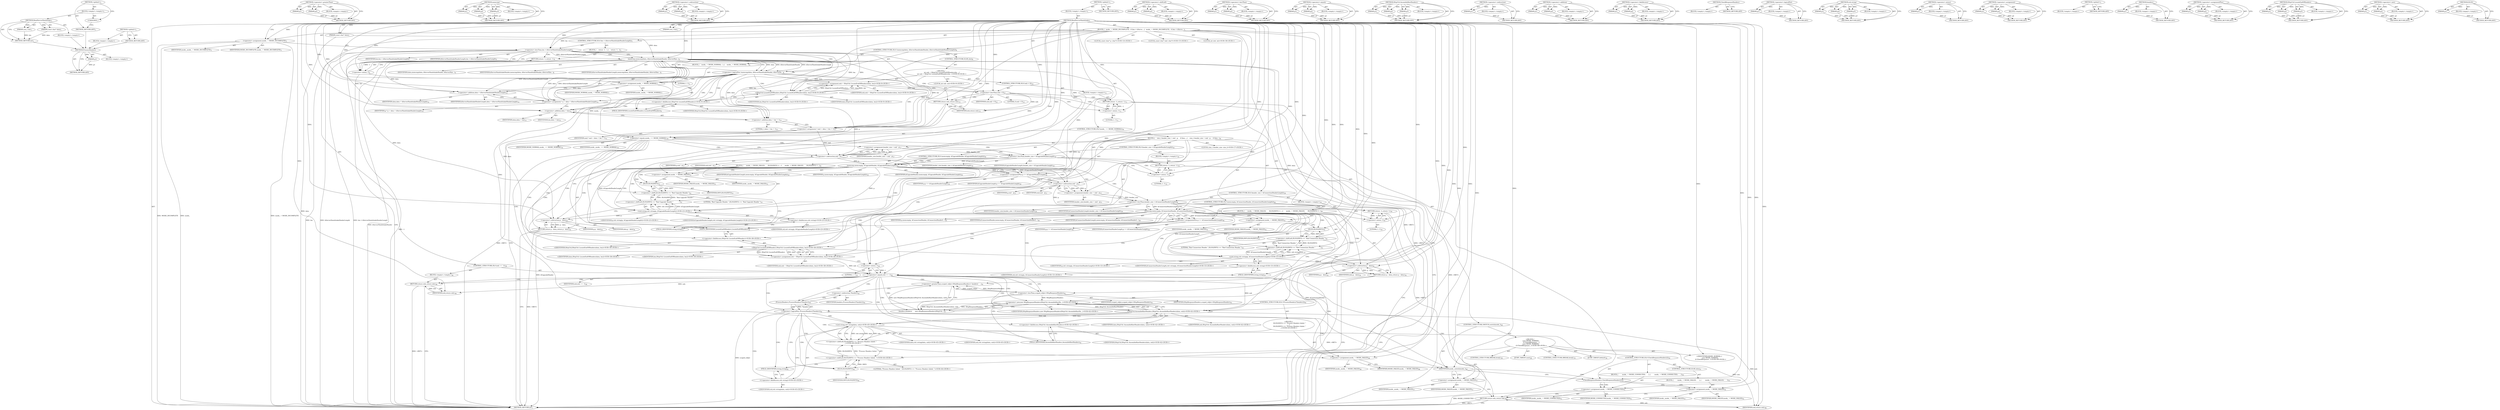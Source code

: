 digraph "&lt;global&gt;" {
vulnerable_347 [label=<(METHOD,ProcessHeaders)>];
vulnerable_348 [label=<(PARAM,p1)>];
vulnerable_349 [label=<(BLOCK,&lt;empty&gt;,&lt;empty&gt;)>];
vulnerable_350 [label=<(METHOD_RETURN,ANY)>];
vulnerable_327 [label=<(METHOD,&lt;operator&gt;.greaterThan)>];
vulnerable_328 [label=<(PARAM,p1)>];
vulnerable_329 [label=<(PARAM,p2)>];
vulnerable_330 [label=<(BLOCK,&lt;empty&gt;,&lt;empty&gt;)>];
vulnerable_331 [label=<(METHOD_RETURN,ANY)>];
vulnerable_275 [label=<(METHOD,memcmp)>];
vulnerable_276 [label=<(PARAM,p1)>];
vulnerable_277 [label=<(PARAM,p2)>];
vulnerable_278 [label=<(PARAM,p3)>];
vulnerable_279 [label=<(BLOCK,&lt;empty&gt;,&lt;empty&gt;)>];
vulnerable_280 [label=<(METHOD_RETURN,ANY)>];
vulnerable_302 [label=<(METHOD,&lt;operator&gt;.subtraction)>];
vulnerable_303 [label=<(PARAM,p1)>];
vulnerable_304 [label=<(PARAM,p2)>];
vulnerable_305 [label=<(BLOCK,&lt;empty&gt;,&lt;empty&gt;)>];
vulnerable_306 [label=<(METHOD_RETURN,ANY)>];
vulnerable_6 [label=<(METHOD,&lt;global&gt;)<SUB>1</SUB>>];
vulnerable_7 [label=<(BLOCK,&lt;empty&gt;,&lt;empty&gt;)<SUB>1</SUB>>];
vulnerable_8 [label=<(METHOD,ReadServerHandshake)<SUB>1</SUB>>];
vulnerable_9 [label=<(PARAM,const char* data)<SUB>1</SUB>>];
vulnerable_10 [label=<(PARAM,size_t len)<SUB>1</SUB>>];
vulnerable_11 [label=<(BLOCK,{
  mode_ = MODE_INCOMPLETE;
  if (len &lt; kServe...,{
  mode_ = MODE_INCOMPLETE;
  if (len &lt; kServe...)<SUB>1</SUB>>];
vulnerable_12 [label=<(&lt;operator&gt;.assignment,mode_ = MODE_INCOMPLETE)<SUB>2</SUB>>];
vulnerable_13 [label=<(IDENTIFIER,mode_,mode_ = MODE_INCOMPLETE)<SUB>2</SUB>>];
vulnerable_14 [label=<(IDENTIFIER,MODE_INCOMPLETE,mode_ = MODE_INCOMPLETE)<SUB>2</SUB>>];
vulnerable_15 [label=<(CONTROL_STRUCTURE,IF,if (len &lt; kServerHandshakeHeaderLength))<SUB>3</SUB>>];
vulnerable_16 [label=<(&lt;operator&gt;.lessThan,len &lt; kServerHandshakeHeaderLength)<SUB>3</SUB>>];
vulnerable_17 [label=<(IDENTIFIER,len,len &lt; kServerHandshakeHeaderLength)<SUB>3</SUB>>];
vulnerable_18 [label=<(IDENTIFIER,kServerHandshakeHeaderLength,len &lt; kServerHandshakeHeaderLength)<SUB>3</SUB>>];
vulnerable_19 [label=<(BLOCK,{
    return -1;
  },{
    return -1;
  })<SUB>3</SUB>>];
vulnerable_20 [label=<(RETURN,return -1;,return -1;)<SUB>4</SUB>>];
vulnerable_21 [label=<(&lt;operator&gt;.minus,-1)<SUB>4</SUB>>];
vulnerable_22 [label=<(LITERAL,1,-1)<SUB>4</SUB>>];
vulnerable_23 [label=<(CONTROL_STRUCTURE,IF,if (!memcmp(data, kServerHandshakeHeader, kServerHandshakeHeaderLength)))<SUB>6</SUB>>];
vulnerable_24 [label=<(&lt;operator&gt;.logicalNot,!memcmp(data, kServerHandshakeHeader, kServerHa...)<SUB>6</SUB>>];
vulnerable_25 [label=<(memcmp,memcmp(data, kServerHandshakeHeader, kServerHan...)<SUB>6</SUB>>];
vulnerable_26 [label=<(IDENTIFIER,data,memcmp(data, kServerHandshakeHeader, kServerHan...)<SUB>6</SUB>>];
vulnerable_27 [label=<(IDENTIFIER,kServerHandshakeHeader,memcmp(data, kServerHandshakeHeader, kServerHan...)<SUB>6</SUB>>];
vulnerable_28 [label=<(IDENTIFIER,kServerHandshakeHeaderLength,memcmp(data, kServerHandshakeHeader, kServerHan...)<SUB>6</SUB>>];
vulnerable_29 [label=<(BLOCK,{
    mode_ = MODE_NORMAL;
  },{
    mode_ = MODE_NORMAL;
  })<SUB>6</SUB>>];
vulnerable_30 [label=<(&lt;operator&gt;.assignment,mode_ = MODE_NORMAL)<SUB>7</SUB>>];
vulnerable_31 [label=<(IDENTIFIER,mode_,mode_ = MODE_NORMAL)<SUB>7</SUB>>];
vulnerable_32 [label=<(IDENTIFIER,MODE_NORMAL,mode_ = MODE_NORMAL)<SUB>7</SUB>>];
vulnerable_33 [label=<(CONTROL_STRUCTURE,ELSE,else)<SUB>8</SUB>>];
vulnerable_34 [label="<(BLOCK,{
    int eoh = HttpUtil::LocateEndOfHeaders(da...,{
    int eoh = HttpUtil::LocateEndOfHeaders(da...)<SUB>8</SUB>>"];
vulnerable_35 [label="<(LOCAL,int eoh: int)<SUB>9</SUB>>"];
vulnerable_36 [label="<(&lt;operator&gt;.assignment,eoh = HttpUtil::LocateEndOfHeaders(data, len))<SUB>9</SUB>>"];
vulnerable_37 [label="<(IDENTIFIER,eoh,eoh = HttpUtil::LocateEndOfHeaders(data, len))<SUB>9</SUB>>"];
vulnerable_38 [label="<(HttpUtil.LocateEndOfHeaders,HttpUtil::LocateEndOfHeaders(data, len))<SUB>9</SUB>>"];
vulnerable_39 [label="<(&lt;operator&gt;.fieldAccess,HttpUtil::LocateEndOfHeaders)<SUB>9</SUB>>"];
vulnerable_40 [label="<(IDENTIFIER,HttpUtil,HttpUtil::LocateEndOfHeaders(data, len))<SUB>9</SUB>>"];
vulnerable_41 [label=<(FIELD_IDENTIFIER,LocateEndOfHeaders,LocateEndOfHeaders)<SUB>9</SUB>>];
vulnerable_42 [label="<(IDENTIFIER,data,HttpUtil::LocateEndOfHeaders(data, len))<SUB>9</SUB>>"];
vulnerable_43 [label="<(IDENTIFIER,len,HttpUtil::LocateEndOfHeaders(data, len))<SUB>9</SUB>>"];
vulnerable_44 [label=<(CONTROL_STRUCTURE,IF,if (eoh &lt; 0))<SUB>10</SUB>>];
vulnerable_45 [label=<(&lt;operator&gt;.lessThan,eoh &lt; 0)<SUB>10</SUB>>];
vulnerable_46 [label=<(IDENTIFIER,eoh,eoh &lt; 0)<SUB>10</SUB>>];
vulnerable_47 [label=<(LITERAL,0,eoh &lt; 0)<SUB>10</SUB>>];
vulnerable_48 [label=<(BLOCK,&lt;empty&gt;,&lt;empty&gt;)<SUB>11</SUB>>];
vulnerable_49 [label=<(RETURN,return -1;,return -1;)<SUB>11</SUB>>];
vulnerable_50 [label=<(&lt;operator&gt;.minus,-1)<SUB>11</SUB>>];
vulnerable_51 [label=<(LITERAL,1,-1)<SUB>11</SUB>>];
vulnerable_52 [label=<(RETURN,return eoh;,return eoh;)<SUB>12</SUB>>];
vulnerable_53 [label=<(IDENTIFIER,eoh,return eoh;)<SUB>12</SUB>>];
vulnerable_54 [label="<(LOCAL,const char* p: char*)<SUB>14</SUB>>"];
vulnerable_55 [label=<(&lt;operator&gt;.assignment,* p = data + kServerHandshakeHeaderLength)<SUB>14</SUB>>];
vulnerable_56 [label=<(IDENTIFIER,p,* p = data + kServerHandshakeHeaderLength)<SUB>14</SUB>>];
vulnerable_57 [label=<(&lt;operator&gt;.addition,data + kServerHandshakeHeaderLength)<SUB>14</SUB>>];
vulnerable_58 [label=<(IDENTIFIER,data,data + kServerHandshakeHeaderLength)<SUB>14</SUB>>];
vulnerable_59 [label=<(IDENTIFIER,kServerHandshakeHeaderLength,data + kServerHandshakeHeaderLength)<SUB>14</SUB>>];
vulnerable_60 [label="<(LOCAL,const char* end: char*)<SUB>15</SUB>>"];
vulnerable_61 [label=<(&lt;operator&gt;.assignment,* end = data + len + 1)<SUB>15</SUB>>];
vulnerable_62 [label=<(IDENTIFIER,end,* end = data + len + 1)<SUB>15</SUB>>];
vulnerable_63 [label=<(&lt;operator&gt;.addition,data + len + 1)<SUB>15</SUB>>];
vulnerable_64 [label=<(&lt;operator&gt;.addition,data + len)<SUB>15</SUB>>];
vulnerable_65 [label=<(IDENTIFIER,data,data + len)<SUB>15</SUB>>];
vulnerable_66 [label=<(IDENTIFIER,len,data + len)<SUB>15</SUB>>];
vulnerable_67 [label=<(LITERAL,1,data + len + 1)<SUB>15</SUB>>];
vulnerable_68 [label=<(CONTROL_STRUCTURE,IF,if (mode_ == MODE_NORMAL))<SUB>16</SUB>>];
vulnerable_69 [label=<(&lt;operator&gt;.equals,mode_ == MODE_NORMAL)<SUB>16</SUB>>];
vulnerable_70 [label=<(IDENTIFIER,mode_,mode_ == MODE_NORMAL)<SUB>16</SUB>>];
vulnerable_71 [label=<(IDENTIFIER,MODE_NORMAL,mode_ == MODE_NORMAL)<SUB>16</SUB>>];
vulnerable_72 [label=<(BLOCK,{
    size_t header_size = end - p;
    if (hea...,{
    size_t header_size = end - p;
    if (hea...)<SUB>16</SUB>>];
vulnerable_73 [label="<(LOCAL,size_t header_size: size_t)<SUB>17</SUB>>"];
vulnerable_74 [label=<(&lt;operator&gt;.assignment,header_size = end - p)<SUB>17</SUB>>];
vulnerable_75 [label=<(IDENTIFIER,header_size,header_size = end - p)<SUB>17</SUB>>];
vulnerable_76 [label=<(&lt;operator&gt;.subtraction,end - p)<SUB>17</SUB>>];
vulnerable_77 [label=<(IDENTIFIER,end,end - p)<SUB>17</SUB>>];
vulnerable_78 [label=<(IDENTIFIER,p,end - p)<SUB>17</SUB>>];
vulnerable_79 [label=<(CONTROL_STRUCTURE,IF,if (header_size &lt; kUpgradeHeaderLength))<SUB>18</SUB>>];
vulnerable_80 [label=<(&lt;operator&gt;.lessThan,header_size &lt; kUpgradeHeaderLength)<SUB>18</SUB>>];
vulnerable_81 [label=<(IDENTIFIER,header_size,header_size &lt; kUpgradeHeaderLength)<SUB>18</SUB>>];
vulnerable_82 [label=<(IDENTIFIER,kUpgradeHeaderLength,header_size &lt; kUpgradeHeaderLength)<SUB>18</SUB>>];
vulnerable_83 [label=<(BLOCK,&lt;empty&gt;,&lt;empty&gt;)<SUB>19</SUB>>];
vulnerable_84 [label=<(RETURN,return -1;,return -1;)<SUB>19</SUB>>];
vulnerable_85 [label=<(&lt;operator&gt;.minus,-1)<SUB>19</SUB>>];
vulnerable_86 [label=<(LITERAL,1,-1)<SUB>19</SUB>>];
vulnerable_87 [label=<(CONTROL_STRUCTURE,IF,if (memcmp(p, kUpgradeHeader, kUpgradeHeaderLength)))<SUB>20</SUB>>];
vulnerable_88 [label=<(memcmp,memcmp(p, kUpgradeHeader, kUpgradeHeaderLength))<SUB>20</SUB>>];
vulnerable_89 [label=<(IDENTIFIER,p,memcmp(p, kUpgradeHeader, kUpgradeHeaderLength))<SUB>20</SUB>>];
vulnerable_90 [label=<(IDENTIFIER,kUpgradeHeader,memcmp(p, kUpgradeHeader, kUpgradeHeaderLength))<SUB>20</SUB>>];
vulnerable_91 [label=<(IDENTIFIER,kUpgradeHeaderLength,memcmp(p, kUpgradeHeader, kUpgradeHeaderLength))<SUB>20</SUB>>];
vulnerable_92 [label=<(BLOCK,{
      mode_ = MODE_FAILED;
      DLOG(INFO) &lt;...,{
      mode_ = MODE_FAILED;
      DLOG(INFO) &lt;...)<SUB>20</SUB>>];
vulnerable_93 [label=<(&lt;operator&gt;.assignment,mode_ = MODE_FAILED)<SUB>21</SUB>>];
vulnerable_94 [label=<(IDENTIFIER,mode_,mode_ = MODE_FAILED)<SUB>21</SUB>>];
vulnerable_95 [label=<(IDENTIFIER,MODE_FAILED,mode_ = MODE_FAILED)<SUB>21</SUB>>];
vulnerable_96 [label=<(&lt;operator&gt;.shiftLeft,DLOG(INFO) &lt;&lt; &quot;Bad Upgrade Header &quot;
           ...)<SUB>22</SUB>>];
vulnerable_97 [label=<(&lt;operator&gt;.shiftLeft,DLOG(INFO) &lt;&lt; &quot;Bad Upgrade Header &quot;)<SUB>22</SUB>>];
vulnerable_98 [label=<(DLOG,DLOG(INFO))<SUB>22</SUB>>];
vulnerable_99 [label=<(IDENTIFIER,INFO,DLOG(INFO))<SUB>22</SUB>>];
vulnerable_100 [label=<(LITERAL,&quot;Bad Upgrade Header &quot;,DLOG(INFO) &lt;&lt; &quot;Bad Upgrade Header &quot;)<SUB>22</SUB>>];
vulnerable_101 [label="<(std.string,std::string(p, kUpgradeHeaderLength))<SUB>23</SUB>>"];
vulnerable_102 [label="<(&lt;operator&gt;.fieldAccess,std::string)<SUB>23</SUB>>"];
vulnerable_103 [label="<(IDENTIFIER,std,std::string(p, kUpgradeHeaderLength))<SUB>23</SUB>>"];
vulnerable_104 [label=<(FIELD_IDENTIFIER,string,string)<SUB>23</SUB>>];
vulnerable_105 [label="<(IDENTIFIER,p,std::string(p, kUpgradeHeaderLength))<SUB>23</SUB>>"];
vulnerable_106 [label="<(IDENTIFIER,kUpgradeHeaderLength,std::string(p, kUpgradeHeaderLength))<SUB>23</SUB>>"];
vulnerable_107 [label=<(RETURN,return p - data;,return p - data;)<SUB>24</SUB>>];
vulnerable_108 [label=<(&lt;operator&gt;.subtraction,p - data)<SUB>24</SUB>>];
vulnerable_109 [label=<(IDENTIFIER,p,p - data)<SUB>24</SUB>>];
vulnerable_110 [label=<(IDENTIFIER,data,p - data)<SUB>24</SUB>>];
vulnerable_111 [label=<(&lt;operator&gt;.assignmentPlus,p += kUpgradeHeaderLength)<SUB>26</SUB>>];
vulnerable_112 [label=<(IDENTIFIER,p,p += kUpgradeHeaderLength)<SUB>26</SUB>>];
vulnerable_113 [label=<(IDENTIFIER,kUpgradeHeaderLength,p += kUpgradeHeaderLength)<SUB>26</SUB>>];
vulnerable_114 [label=<(&lt;operator&gt;.assignment,header_size = end - p)<SUB>27</SUB>>];
vulnerable_115 [label=<(IDENTIFIER,header_size,header_size = end - p)<SUB>27</SUB>>];
vulnerable_116 [label=<(&lt;operator&gt;.subtraction,end - p)<SUB>27</SUB>>];
vulnerable_117 [label=<(IDENTIFIER,end,end - p)<SUB>27</SUB>>];
vulnerable_118 [label=<(IDENTIFIER,p,end - p)<SUB>27</SUB>>];
vulnerable_119 [label=<(CONTROL_STRUCTURE,IF,if (header_size &lt; kConnectionHeaderLength))<SUB>28</SUB>>];
vulnerable_120 [label=<(&lt;operator&gt;.lessThan,header_size &lt; kConnectionHeaderLength)<SUB>28</SUB>>];
vulnerable_121 [label=<(IDENTIFIER,header_size,header_size &lt; kConnectionHeaderLength)<SUB>28</SUB>>];
vulnerable_122 [label=<(IDENTIFIER,kConnectionHeaderLength,header_size &lt; kConnectionHeaderLength)<SUB>28</SUB>>];
vulnerable_123 [label=<(BLOCK,&lt;empty&gt;,&lt;empty&gt;)<SUB>29</SUB>>];
vulnerable_124 [label=<(RETURN,return -1;,return -1;)<SUB>29</SUB>>];
vulnerable_125 [label=<(&lt;operator&gt;.minus,-1)<SUB>29</SUB>>];
vulnerable_126 [label=<(LITERAL,1,-1)<SUB>29</SUB>>];
vulnerable_127 [label=<(CONTROL_STRUCTURE,IF,if (memcmp(p, kConnectionHeader, kConnectionHeaderLength)))<SUB>30</SUB>>];
vulnerable_128 [label=<(memcmp,memcmp(p, kConnectionHeader, kConnectionHeaderL...)<SUB>30</SUB>>];
vulnerable_129 [label=<(IDENTIFIER,p,memcmp(p, kConnectionHeader, kConnectionHeaderL...)<SUB>30</SUB>>];
vulnerable_130 [label=<(IDENTIFIER,kConnectionHeader,memcmp(p, kConnectionHeader, kConnectionHeaderL...)<SUB>30</SUB>>];
vulnerable_131 [label=<(IDENTIFIER,kConnectionHeaderLength,memcmp(p, kConnectionHeader, kConnectionHeaderL...)<SUB>30</SUB>>];
vulnerable_132 [label=<(BLOCK,{
      mode_ = MODE_FAILED;
      DLOG(INFO) &lt;...,{
      mode_ = MODE_FAILED;
      DLOG(INFO) &lt;...)<SUB>30</SUB>>];
vulnerable_133 [label=<(&lt;operator&gt;.assignment,mode_ = MODE_FAILED)<SUB>31</SUB>>];
vulnerable_134 [label=<(IDENTIFIER,mode_,mode_ = MODE_FAILED)<SUB>31</SUB>>];
vulnerable_135 [label=<(IDENTIFIER,MODE_FAILED,mode_ = MODE_FAILED)<SUB>31</SUB>>];
vulnerable_136 [label=<(&lt;operator&gt;.shiftLeft,DLOG(INFO) &lt;&lt; &quot;Bad Connection Header &quot;
        ...)<SUB>32</SUB>>];
vulnerable_137 [label=<(&lt;operator&gt;.shiftLeft,DLOG(INFO) &lt;&lt; &quot;Bad Connection Header &quot;)<SUB>32</SUB>>];
vulnerable_138 [label=<(DLOG,DLOG(INFO))<SUB>32</SUB>>];
vulnerable_139 [label=<(IDENTIFIER,INFO,DLOG(INFO))<SUB>32</SUB>>];
vulnerable_140 [label=<(LITERAL,&quot;Bad Connection Header &quot;,DLOG(INFO) &lt;&lt; &quot;Bad Connection Header &quot;)<SUB>32</SUB>>];
vulnerable_141 [label="<(std.string,std::string(p, kConnectionHeaderLength))<SUB>33</SUB>>"];
vulnerable_142 [label="<(&lt;operator&gt;.fieldAccess,std::string)<SUB>33</SUB>>"];
vulnerable_143 [label="<(IDENTIFIER,std,std::string(p, kConnectionHeaderLength))<SUB>33</SUB>>"];
vulnerable_144 [label=<(FIELD_IDENTIFIER,string,string)<SUB>33</SUB>>];
vulnerable_145 [label="<(IDENTIFIER,p,std::string(p, kConnectionHeaderLength))<SUB>33</SUB>>"];
vulnerable_146 [label="<(IDENTIFIER,kConnectionHeaderLength,std::string(p, kConnectionHeaderLength))<SUB>33</SUB>>"];
vulnerable_147 [label=<(RETURN,return p - data;,return p - data;)<SUB>34</SUB>>];
vulnerable_148 [label=<(&lt;operator&gt;.subtraction,p - data)<SUB>34</SUB>>];
vulnerable_149 [label=<(IDENTIFIER,p,p - data)<SUB>34</SUB>>];
vulnerable_150 [label=<(IDENTIFIER,data,p - data)<SUB>34</SUB>>];
vulnerable_151 [label=<(&lt;operator&gt;.assignmentPlus,p += kConnectionHeaderLength)<SUB>36</SUB>>];
vulnerable_152 [label=<(IDENTIFIER,p,p += kConnectionHeaderLength)<SUB>36</SUB>>];
vulnerable_153 [label=<(IDENTIFIER,kConnectionHeaderLength,p += kConnectionHeaderLength)<SUB>36</SUB>>];
vulnerable_154 [label="<(LOCAL,int eoh: int)<SUB>38</SUB>>"];
vulnerable_155 [label="<(&lt;operator&gt;.assignment,eoh = HttpUtil::LocateEndOfHeaders(data, len))<SUB>38</SUB>>"];
vulnerable_156 [label="<(IDENTIFIER,eoh,eoh = HttpUtil::LocateEndOfHeaders(data, len))<SUB>38</SUB>>"];
vulnerable_157 [label="<(HttpUtil.LocateEndOfHeaders,HttpUtil::LocateEndOfHeaders(data, len))<SUB>38</SUB>>"];
vulnerable_158 [label="<(&lt;operator&gt;.fieldAccess,HttpUtil::LocateEndOfHeaders)<SUB>38</SUB>>"];
vulnerable_159 [label="<(IDENTIFIER,HttpUtil,HttpUtil::LocateEndOfHeaders(data, len))<SUB>38</SUB>>"];
vulnerable_160 [label=<(FIELD_IDENTIFIER,LocateEndOfHeaders,LocateEndOfHeaders)<SUB>38</SUB>>];
vulnerable_161 [label="<(IDENTIFIER,data,HttpUtil::LocateEndOfHeaders(data, len))<SUB>38</SUB>>"];
vulnerable_162 [label="<(IDENTIFIER,len,HttpUtil::LocateEndOfHeaders(data, len))<SUB>38</SUB>>"];
vulnerable_163 [label=<(CONTROL_STRUCTURE,IF,if (eoh == -1))<SUB>39</SUB>>];
vulnerable_164 [label=<(&lt;operator&gt;.equals,eoh == -1)<SUB>39</SUB>>];
vulnerable_165 [label=<(IDENTIFIER,eoh,eoh == -1)<SUB>39</SUB>>];
vulnerable_166 [label=<(&lt;operator&gt;.minus,-1)<SUB>39</SUB>>];
vulnerable_167 [label=<(LITERAL,1,-1)<SUB>39</SUB>>];
vulnerable_168 [label=<(BLOCK,&lt;empty&gt;,&lt;empty&gt;)<SUB>40</SUB>>];
vulnerable_169 [label=<(RETURN,return eoh;,return eoh;)<SUB>40</SUB>>];
vulnerable_170 [label=<(IDENTIFIER,eoh,return eoh;)<SUB>40</SUB>>];
vulnerable_171 [label=<(&lt;operator&gt;.greaterThan,scoped_refptr&lt;HttpResponseHeaders&gt; headers(
   ...)<SUB>41</SUB>>];
vulnerable_172 [label=<(&lt;operator&gt;.lessThan,scoped_refptr&lt;HttpResponseHeaders)<SUB>41</SUB>>];
vulnerable_173 [label=<(IDENTIFIER,scoped_refptr,scoped_refptr&lt;HttpResponseHeaders)<SUB>41</SUB>>];
vulnerable_174 [label=<(IDENTIFIER,HttpResponseHeaders,scoped_refptr&lt;HttpResponseHeaders)<SUB>41</SUB>>];
vulnerable_175 [label=<(headers,headers(
      new HttpResponseHeaders(HttpUtil...)<SUB>41</SUB>>];
vulnerable_176 [label="<(&lt;operator&gt;.new,new HttpResponseHeaders(HttpUtil::AssembleRawHe...)<SUB>42</SUB>>"];
vulnerable_177 [label="<(IDENTIFIER,HttpResponseHeaders,new HttpResponseHeaders(HttpUtil::AssembleRawHe...)<SUB>42</SUB>>"];
vulnerable_178 [label="<(HttpUtil.AssembleRawHeaders,HttpUtil::AssembleRawHeaders(data, eoh))<SUB>42</SUB>>"];
vulnerable_179 [label="<(&lt;operator&gt;.fieldAccess,HttpUtil::AssembleRawHeaders)<SUB>42</SUB>>"];
vulnerable_180 [label="<(IDENTIFIER,HttpUtil,HttpUtil::AssembleRawHeaders(data, eoh))<SUB>42</SUB>>"];
vulnerable_181 [label=<(FIELD_IDENTIFIER,AssembleRawHeaders,AssembleRawHeaders)<SUB>42</SUB>>];
vulnerable_182 [label="<(IDENTIFIER,data,HttpUtil::AssembleRawHeaders(data, eoh))<SUB>42</SUB>>"];
vulnerable_183 [label="<(IDENTIFIER,eoh,HttpUtil::AssembleRawHeaders(data, eoh))<SUB>42</SUB>>"];
vulnerable_184 [label=<(CONTROL_STRUCTURE,IF,if (!ProcessHeaders(*headers)))<SUB>43</SUB>>];
vulnerable_185 [label=<(&lt;operator&gt;.logicalNot,!ProcessHeaders(*headers))<SUB>43</SUB>>];
vulnerable_186 [label=<(ProcessHeaders,ProcessHeaders(*headers))<SUB>43</SUB>>];
vulnerable_187 [label=<(&lt;operator&gt;.indirection,*headers)<SUB>43</SUB>>];
vulnerable_188 [label=<(IDENTIFIER,headers,ProcessHeaders(*headers))<SUB>43</SUB>>];
vulnerable_189 [label="<(BLOCK,{
    DLOG(INFO) &lt;&lt; &quot;Process Headers failed: &quot;
...,{
    DLOG(INFO) &lt;&lt; &quot;Process Headers failed: &quot;
...)<SUB>43</SUB>>"];
vulnerable_190 [label="<(&lt;operator&gt;.shiftLeft,DLOG(INFO) &lt;&lt; &quot;Process Headers failed: &quot;
      ...)<SUB>44</SUB>>"];
vulnerable_191 [label="<(&lt;operator&gt;.shiftLeft,DLOG(INFO) &lt;&lt; &quot;Process Headers failed: &quot;)<SUB>44</SUB>>"];
vulnerable_192 [label=<(DLOG,DLOG(INFO))<SUB>44</SUB>>];
vulnerable_193 [label=<(IDENTIFIER,INFO,DLOG(INFO))<SUB>44</SUB>>];
vulnerable_194 [label="<(LITERAL,&quot;Process Headers failed: &quot;,DLOG(INFO) &lt;&lt; &quot;Process Headers failed: &quot;)<SUB>44</SUB>>"];
vulnerable_195 [label="<(std.string,std::string(data, eoh))<SUB>45</SUB>>"];
vulnerable_196 [label="<(&lt;operator&gt;.fieldAccess,std::string)<SUB>45</SUB>>"];
vulnerable_197 [label="<(IDENTIFIER,std,std::string(data, eoh))<SUB>45</SUB>>"];
vulnerable_198 [label=<(FIELD_IDENTIFIER,string,string)<SUB>45</SUB>>];
vulnerable_199 [label="<(IDENTIFIER,data,std::string(data, eoh))<SUB>45</SUB>>"];
vulnerable_200 [label="<(IDENTIFIER,eoh,std::string(data, eoh))<SUB>45</SUB>>"];
vulnerable_201 [label=<(&lt;operator&gt;.assignment,mode_ = MODE_FAILED)<SUB>46</SUB>>];
vulnerable_202 [label=<(IDENTIFIER,mode_,mode_ = MODE_FAILED)<SUB>46</SUB>>];
vulnerable_203 [label=<(IDENTIFIER,MODE_FAILED,mode_ = MODE_FAILED)<SUB>46</SUB>>];
vulnerable_204 [label=<(CONTROL_STRUCTURE,SWITCH,switch(mode_))<SUB>48</SUB>>];
vulnerable_205 [label=<(IDENTIFIER,mode_,switch(mode_))<SUB>48</SUB>>];
vulnerable_206 [label="<(BLOCK,{
    case MODE_NORMAL:
      if (CheckResponse...,{
    case MODE_NORMAL:
      if (CheckResponse...)<SUB>48</SUB>>"];
vulnerable_207 [label=<(JUMP_TARGET,case)<SUB>49</SUB>>];
vulnerable_208 [label="<(IDENTIFIER,MODE_NORMAL,{
    case MODE_NORMAL:
      if (CheckResponse...)<SUB>49</SUB>>"];
vulnerable_209 [label=<(CONTROL_STRUCTURE,IF,if (CheckResponseHeaders()))<SUB>50</SUB>>];
vulnerable_210 [label=<(CheckResponseHeaders,CheckResponseHeaders())<SUB>50</SUB>>];
vulnerable_211 [label=<(BLOCK,{
        mode_ = MODE_CONNECTED;
      },{
        mode_ = MODE_CONNECTED;
      })<SUB>50</SUB>>];
vulnerable_212 [label=<(&lt;operator&gt;.assignment,mode_ = MODE_CONNECTED)<SUB>51</SUB>>];
vulnerable_213 [label=<(IDENTIFIER,mode_,mode_ = MODE_CONNECTED)<SUB>51</SUB>>];
vulnerable_214 [label=<(IDENTIFIER,MODE_CONNECTED,mode_ = MODE_CONNECTED)<SUB>51</SUB>>];
vulnerable_215 [label=<(CONTROL_STRUCTURE,ELSE,else)<SUB>52</SUB>>];
vulnerable_216 [label=<(BLOCK,{
        mode_ = MODE_FAILED;
      },{
        mode_ = MODE_FAILED;
      })<SUB>52</SUB>>];
vulnerable_217 [label=<(&lt;operator&gt;.assignment,mode_ = MODE_FAILED)<SUB>53</SUB>>];
vulnerable_218 [label=<(IDENTIFIER,mode_,mode_ = MODE_FAILED)<SUB>53</SUB>>];
vulnerable_219 [label=<(IDENTIFIER,MODE_FAILED,mode_ = MODE_FAILED)<SUB>53</SUB>>];
vulnerable_220 [label=<(CONTROL_STRUCTURE,BREAK,break;)<SUB>55</SUB>>];
vulnerable_221 [label=<(JUMP_TARGET,default)<SUB>56</SUB>>];
vulnerable_222 [label=<(&lt;operator&gt;.assignment,mode_ = MODE_FAILED)<SUB>57</SUB>>];
vulnerable_223 [label=<(IDENTIFIER,mode_,mode_ = MODE_FAILED)<SUB>57</SUB>>];
vulnerable_224 [label=<(IDENTIFIER,MODE_FAILED,mode_ = MODE_FAILED)<SUB>57</SUB>>];
vulnerable_225 [label=<(CONTROL_STRUCTURE,BREAK,break;)<SUB>58</SUB>>];
vulnerable_226 [label=<(RETURN,return eoh;,return eoh;)<SUB>60</SUB>>];
vulnerable_227 [label=<(IDENTIFIER,eoh,return eoh;)<SUB>60</SUB>>];
vulnerable_228 [label=<(METHOD_RETURN,int)<SUB>1</SUB>>];
vulnerable_230 [label=<(METHOD_RETURN,ANY)<SUB>1</SUB>>];
vulnerable_307 [label=<(METHOD,&lt;operator&gt;.shiftLeft)>];
vulnerable_308 [label=<(PARAM,p1)>];
vulnerable_309 [label=<(PARAM,p2)>];
vulnerable_310 [label=<(BLOCK,&lt;empty&gt;,&lt;empty&gt;)>];
vulnerable_311 [label=<(METHOD_RETURN,ANY)>];
vulnerable_262 [label=<(METHOD,&lt;operator&gt;.lessThan)>];
vulnerable_263 [label=<(PARAM,p1)>];
vulnerable_264 [label=<(PARAM,p2)>];
vulnerable_265 [label=<(BLOCK,&lt;empty&gt;,&lt;empty&gt;)>];
vulnerable_266 [label=<(METHOD_RETURN,ANY)>];
vulnerable_297 [label=<(METHOD,&lt;operator&gt;.equals)>];
vulnerable_298 [label=<(PARAM,p1)>];
vulnerable_299 [label=<(PARAM,p2)>];
vulnerable_300 [label=<(BLOCK,&lt;empty&gt;,&lt;empty&gt;)>];
vulnerable_301 [label=<(METHOD_RETURN,ANY)>];
vulnerable_341 [label=<(METHOD,HttpUtil.AssembleRawHeaders)>];
vulnerable_342 [label=<(PARAM,p1)>];
vulnerable_343 [label=<(PARAM,p2)>];
vulnerable_344 [label=<(PARAM,p3)>];
vulnerable_345 [label=<(BLOCK,&lt;empty&gt;,&lt;empty&gt;)>];
vulnerable_346 [label=<(METHOD_RETURN,ANY)>];
vulnerable_351 [label=<(METHOD,&lt;operator&gt;.indirection)>];
vulnerable_352 [label=<(PARAM,p1)>];
vulnerable_353 [label=<(BLOCK,&lt;empty&gt;,&lt;empty&gt;)>];
vulnerable_354 [label=<(METHOD_RETURN,ANY)>];
vulnerable_292 [label=<(METHOD,&lt;operator&gt;.addition)>];
vulnerable_293 [label=<(PARAM,p1)>];
vulnerable_294 [label=<(PARAM,p2)>];
vulnerable_295 [label=<(BLOCK,&lt;empty&gt;,&lt;empty&gt;)>];
vulnerable_296 [label=<(METHOD_RETURN,ANY)>];
vulnerable_287 [label=<(METHOD,&lt;operator&gt;.fieldAccess)>];
vulnerable_288 [label=<(PARAM,p1)>];
vulnerable_289 [label=<(PARAM,p2)>];
vulnerable_290 [label=<(BLOCK,&lt;empty&gt;,&lt;empty&gt;)>];
vulnerable_291 [label=<(METHOD_RETURN,ANY)>];
vulnerable_355 [label=<(METHOD,CheckResponseHeaders)>];
vulnerable_356 [label=<(BLOCK,&lt;empty&gt;,&lt;empty&gt;)>];
vulnerable_357 [label=<(METHOD_RETURN,ANY)>];
vulnerable_271 [label=<(METHOD,&lt;operator&gt;.logicalNot)>];
vulnerable_272 [label=<(PARAM,p1)>];
vulnerable_273 [label=<(BLOCK,&lt;empty&gt;,&lt;empty&gt;)>];
vulnerable_274 [label=<(METHOD_RETURN,ANY)>];
vulnerable_316 [label=<(METHOD,std.string)>];
vulnerable_317 [label=<(PARAM,p1)>];
vulnerable_318 [label=<(PARAM,p2)>];
vulnerable_319 [label=<(PARAM,p3)>];
vulnerable_320 [label=<(BLOCK,&lt;empty&gt;,&lt;empty&gt;)>];
vulnerable_321 [label=<(METHOD_RETURN,ANY)>];
vulnerable_267 [label=<(METHOD,&lt;operator&gt;.minus)>];
vulnerable_268 [label=<(PARAM,p1)>];
vulnerable_269 [label=<(BLOCK,&lt;empty&gt;,&lt;empty&gt;)>];
vulnerable_270 [label=<(METHOD_RETURN,ANY)>];
vulnerable_257 [label=<(METHOD,&lt;operator&gt;.assignment)>];
vulnerable_258 [label=<(PARAM,p1)>];
vulnerable_259 [label=<(PARAM,p2)>];
vulnerable_260 [label=<(BLOCK,&lt;empty&gt;,&lt;empty&gt;)>];
vulnerable_261 [label=<(METHOD_RETURN,ANY)>];
vulnerable_251 [label=<(METHOD,&lt;global&gt;)<SUB>1</SUB>>];
vulnerable_252 [label=<(BLOCK,&lt;empty&gt;,&lt;empty&gt;)>];
vulnerable_253 [label=<(METHOD_RETURN,ANY)>];
vulnerable_332 [label=<(METHOD,headers)>];
vulnerable_333 [label=<(PARAM,p1)>];
vulnerable_334 [label=<(BLOCK,&lt;empty&gt;,&lt;empty&gt;)>];
vulnerable_335 [label=<(METHOD_RETURN,ANY)>];
vulnerable_322 [label=<(METHOD,&lt;operator&gt;.assignmentPlus)>];
vulnerable_323 [label=<(PARAM,p1)>];
vulnerable_324 [label=<(PARAM,p2)>];
vulnerable_325 [label=<(BLOCK,&lt;empty&gt;,&lt;empty&gt;)>];
vulnerable_326 [label=<(METHOD_RETURN,ANY)>];
vulnerable_281 [label=<(METHOD,HttpUtil.LocateEndOfHeaders)>];
vulnerable_282 [label=<(PARAM,p1)>];
vulnerable_283 [label=<(PARAM,p2)>];
vulnerable_284 [label=<(PARAM,p3)>];
vulnerable_285 [label=<(BLOCK,&lt;empty&gt;,&lt;empty&gt;)>];
vulnerable_286 [label=<(METHOD_RETURN,ANY)>];
vulnerable_336 [label=<(METHOD,&lt;operator&gt;.new)>];
vulnerable_337 [label=<(PARAM,p1)>];
vulnerable_338 [label=<(PARAM,p2)>];
vulnerable_339 [label=<(BLOCK,&lt;empty&gt;,&lt;empty&gt;)>];
vulnerable_340 [label=<(METHOD_RETURN,ANY)>];
vulnerable_312 [label=<(METHOD,DLOG)>];
vulnerable_313 [label=<(PARAM,p1)>];
vulnerable_314 [label=<(BLOCK,&lt;empty&gt;,&lt;empty&gt;)>];
vulnerable_315 [label=<(METHOD_RETURN,ANY)>];
fixed_6 [label=<(METHOD,&lt;global&gt;)<SUB>1</SUB>>];
fixed_7 [label=<(BLOCK,&lt;empty&gt;,&lt;empty&gt;)<SUB>1</SUB>>];
fixed_8 [label=<(METHOD,ReadServerHandshake)<SUB>1</SUB>>];
fixed_9 [label=<(PARAM,const char* data)<SUB>1</SUB>>];
fixed_10 [label=<(PARAM,size_t len)<SUB>1</SUB>>];
fixed_11 [label=<(BLOCK,&lt;empty&gt;,&lt;empty&gt;)>];
fixed_12 [label=<(METHOD_RETURN,int)<SUB>1</SUB>>];
fixed_14 [label=<(UNKNOWN,,)>];
fixed_15 [label=<(METHOD_RETURN,ANY)<SUB>1</SUB>>];
fixed_28 [label=<(METHOD,&lt;global&gt;)<SUB>1</SUB>>];
fixed_29 [label=<(BLOCK,&lt;empty&gt;,&lt;empty&gt;)>];
fixed_30 [label=<(METHOD_RETURN,ANY)>];
vulnerable_347 -> vulnerable_348  [key=0, label="AST: "];
vulnerable_347 -> vulnerable_348  [key=1, label="DDG: "];
vulnerable_347 -> vulnerable_349  [key=0, label="AST: "];
vulnerable_347 -> vulnerable_350  [key=0, label="AST: "];
vulnerable_347 -> vulnerable_350  [key=1, label="CFG: "];
vulnerable_348 -> vulnerable_350  [key=0, label="DDG: p1"];
vulnerable_327 -> vulnerable_328  [key=0, label="AST: "];
vulnerable_327 -> vulnerable_328  [key=1, label="DDG: "];
vulnerable_327 -> vulnerable_330  [key=0, label="AST: "];
vulnerable_327 -> vulnerable_329  [key=0, label="AST: "];
vulnerable_327 -> vulnerable_329  [key=1, label="DDG: "];
vulnerable_327 -> vulnerable_331  [key=0, label="AST: "];
vulnerable_327 -> vulnerable_331  [key=1, label="CFG: "];
vulnerable_328 -> vulnerable_331  [key=0, label="DDG: p1"];
vulnerable_329 -> vulnerable_331  [key=0, label="DDG: p2"];
vulnerable_275 -> vulnerable_276  [key=0, label="AST: "];
vulnerable_275 -> vulnerable_276  [key=1, label="DDG: "];
vulnerable_275 -> vulnerable_279  [key=0, label="AST: "];
vulnerable_275 -> vulnerable_277  [key=0, label="AST: "];
vulnerable_275 -> vulnerable_277  [key=1, label="DDG: "];
vulnerable_275 -> vulnerable_280  [key=0, label="AST: "];
vulnerable_275 -> vulnerable_280  [key=1, label="CFG: "];
vulnerable_275 -> vulnerable_278  [key=0, label="AST: "];
vulnerable_275 -> vulnerable_278  [key=1, label="DDG: "];
vulnerable_276 -> vulnerable_280  [key=0, label="DDG: p1"];
vulnerable_277 -> vulnerable_280  [key=0, label="DDG: p2"];
vulnerable_278 -> vulnerable_280  [key=0, label="DDG: p3"];
vulnerable_302 -> vulnerable_303  [key=0, label="AST: "];
vulnerable_302 -> vulnerable_303  [key=1, label="DDG: "];
vulnerable_302 -> vulnerable_305  [key=0, label="AST: "];
vulnerable_302 -> vulnerable_304  [key=0, label="AST: "];
vulnerable_302 -> vulnerable_304  [key=1, label="DDG: "];
vulnerable_302 -> vulnerable_306  [key=0, label="AST: "];
vulnerable_302 -> vulnerable_306  [key=1, label="CFG: "];
vulnerable_303 -> vulnerable_306  [key=0, label="DDG: p1"];
vulnerable_304 -> vulnerable_306  [key=0, label="DDG: p2"];
vulnerable_6 -> vulnerable_7  [key=0, label="AST: "];
vulnerable_6 -> vulnerable_230  [key=0, label="AST: "];
vulnerable_6 -> vulnerable_230  [key=1, label="CFG: "];
vulnerable_7 -> vulnerable_8  [key=0, label="AST: "];
vulnerable_8 -> vulnerable_9  [key=0, label="AST: "];
vulnerable_8 -> vulnerable_9  [key=1, label="DDG: "];
vulnerable_8 -> vulnerable_10  [key=0, label="AST: "];
vulnerable_8 -> vulnerable_10  [key=1, label="DDG: "];
vulnerable_8 -> vulnerable_11  [key=0, label="AST: "];
vulnerable_8 -> vulnerable_228  [key=0, label="AST: "];
vulnerable_8 -> vulnerable_12  [key=0, label="CFG: "];
vulnerable_8 -> vulnerable_12  [key=1, label="DDG: "];
vulnerable_8 -> vulnerable_55  [key=0, label="DDG: "];
vulnerable_8 -> vulnerable_61  [key=0, label="DDG: "];
vulnerable_8 -> vulnerable_205  [key=0, label="DDG: "];
vulnerable_8 -> vulnerable_227  [key=0, label="DDG: "];
vulnerable_8 -> vulnerable_16  [key=0, label="DDG: "];
vulnerable_8 -> vulnerable_30  [key=0, label="DDG: "];
vulnerable_8 -> vulnerable_57  [key=0, label="DDG: "];
vulnerable_8 -> vulnerable_63  [key=0, label="DDG: "];
vulnerable_8 -> vulnerable_69  [key=0, label="DDG: "];
vulnerable_8 -> vulnerable_111  [key=0, label="DDG: "];
vulnerable_8 -> vulnerable_151  [key=0, label="DDG: "];
vulnerable_8 -> vulnerable_157  [key=0, label="DDG: "];
vulnerable_8 -> vulnerable_164  [key=0, label="DDG: "];
vulnerable_8 -> vulnerable_172  [key=0, label="DDG: "];
vulnerable_8 -> vulnerable_201  [key=0, label="DDG: "];
vulnerable_8 -> vulnerable_208  [key=0, label="DDG: "];
vulnerable_8 -> vulnerable_222  [key=0, label="DDG: "];
vulnerable_8 -> vulnerable_25  [key=0, label="DDG: "];
vulnerable_8 -> vulnerable_64  [key=0, label="DDG: "];
vulnerable_8 -> vulnerable_166  [key=0, label="DDG: "];
vulnerable_8 -> vulnerable_170  [key=0, label="DDG: "];
vulnerable_8 -> vulnerable_176  [key=0, label="DDG: "];
vulnerable_8 -> vulnerable_210  [key=0, label="DDG: "];
vulnerable_8 -> vulnerable_21  [key=0, label="DDG: "];
vulnerable_8 -> vulnerable_53  [key=0, label="DDG: "];
vulnerable_8 -> vulnerable_76  [key=0, label="DDG: "];
vulnerable_8 -> vulnerable_80  [key=0, label="DDG: "];
vulnerable_8 -> vulnerable_88  [key=0, label="DDG: "];
vulnerable_8 -> vulnerable_93  [key=0, label="DDG: "];
vulnerable_8 -> vulnerable_116  [key=0, label="DDG: "];
vulnerable_8 -> vulnerable_120  [key=0, label="DDG: "];
vulnerable_8 -> vulnerable_128  [key=0, label="DDG: "];
vulnerable_8 -> vulnerable_133  [key=0, label="DDG: "];
vulnerable_8 -> vulnerable_178  [key=0, label="DDG: "];
vulnerable_8 -> vulnerable_191  [key=0, label="DDG: "];
vulnerable_8 -> vulnerable_195  [key=0, label="DDG: "];
vulnerable_8 -> vulnerable_212  [key=0, label="DDG: "];
vulnerable_8 -> vulnerable_38  [key=0, label="DDG: "];
vulnerable_8 -> vulnerable_45  [key=0, label="DDG: "];
vulnerable_8 -> vulnerable_192  [key=0, label="DDG: "];
vulnerable_8 -> vulnerable_217  [key=0, label="DDG: "];
vulnerable_8 -> vulnerable_85  [key=0, label="DDG: "];
vulnerable_8 -> vulnerable_97  [key=0, label="DDG: "];
vulnerable_8 -> vulnerable_101  [key=0, label="DDG: "];
vulnerable_8 -> vulnerable_108  [key=0, label="DDG: "];
vulnerable_8 -> vulnerable_125  [key=0, label="DDG: "];
vulnerable_8 -> vulnerable_137  [key=0, label="DDG: "];
vulnerable_8 -> vulnerable_141  [key=0, label="DDG: "];
vulnerable_8 -> vulnerable_148  [key=0, label="DDG: "];
vulnerable_8 -> vulnerable_50  [key=0, label="DDG: "];
vulnerable_8 -> vulnerable_98  [key=0, label="DDG: "];
vulnerable_8 -> vulnerable_138  [key=0, label="DDG: "];
vulnerable_9 -> vulnerable_228  [key=0, label="DDG: data"];
vulnerable_9 -> vulnerable_25  [key=0, label="DDG: data"];
vulnerable_10 -> vulnerable_16  [key=0, label="DDG: len"];
vulnerable_11 -> vulnerable_12  [key=0, label="AST: "];
vulnerable_11 -> vulnerable_15  [key=0, label="AST: "];
vulnerable_11 -> vulnerable_23  [key=0, label="AST: "];
vulnerable_11 -> vulnerable_54  [key=0, label="AST: "];
vulnerable_11 -> vulnerable_55  [key=0, label="AST: "];
vulnerable_11 -> vulnerable_60  [key=0, label="AST: "];
vulnerable_11 -> vulnerable_61  [key=0, label="AST: "];
vulnerable_11 -> vulnerable_68  [key=0, label="AST: "];
vulnerable_11 -> vulnerable_154  [key=0, label="AST: "];
vulnerable_11 -> vulnerable_155  [key=0, label="AST: "];
vulnerable_11 -> vulnerable_163  [key=0, label="AST: "];
vulnerable_11 -> vulnerable_171  [key=0, label="AST: "];
vulnerable_11 -> vulnerable_184  [key=0, label="AST: "];
vulnerable_11 -> vulnerable_204  [key=0, label="AST: "];
vulnerable_11 -> vulnerable_226  [key=0, label="AST: "];
vulnerable_12 -> vulnerable_13  [key=0, label="AST: "];
vulnerable_12 -> vulnerable_14  [key=0, label="AST: "];
vulnerable_12 -> vulnerable_16  [key=0, label="CFG: "];
vulnerable_12 -> vulnerable_228  [key=0, label="DDG: mode_"];
vulnerable_12 -> vulnerable_228  [key=1, label="DDG: mode_ = MODE_INCOMPLETE"];
vulnerable_12 -> vulnerable_228  [key=2, label="DDG: MODE_INCOMPLETE"];
vulnerable_15 -> vulnerable_16  [key=0, label="AST: "];
vulnerable_15 -> vulnerable_19  [key=0, label="AST: "];
vulnerable_16 -> vulnerable_17  [key=0, label="AST: "];
vulnerable_16 -> vulnerable_18  [key=0, label="AST: "];
vulnerable_16 -> vulnerable_21  [key=0, label="CFG: "];
vulnerable_16 -> vulnerable_21  [key=1, label="CDG: "];
vulnerable_16 -> vulnerable_25  [key=0, label="CFG: "];
vulnerable_16 -> vulnerable_25  [key=1, label="DDG: kServerHandshakeHeaderLength"];
vulnerable_16 -> vulnerable_25  [key=2, label="CDG: "];
vulnerable_16 -> vulnerable_228  [key=0, label="DDG: len"];
vulnerable_16 -> vulnerable_228  [key=1, label="DDG: kServerHandshakeHeaderLength"];
vulnerable_16 -> vulnerable_228  [key=2, label="DDG: len &lt; kServerHandshakeHeaderLength"];
vulnerable_16 -> vulnerable_61  [key=0, label="DDG: len"];
vulnerable_16 -> vulnerable_63  [key=0, label="DDG: len"];
vulnerable_16 -> vulnerable_157  [key=0, label="DDG: len"];
vulnerable_16 -> vulnerable_64  [key=0, label="DDG: len"];
vulnerable_16 -> vulnerable_38  [key=0, label="DDG: len"];
vulnerable_16 -> vulnerable_20  [key=0, label="CDG: "];
vulnerable_16 -> vulnerable_24  [key=0, label="CDG: "];
vulnerable_19 -> vulnerable_20  [key=0, label="AST: "];
vulnerable_20 -> vulnerable_21  [key=0, label="AST: "];
vulnerable_20 -> vulnerable_228  [key=0, label="CFG: "];
vulnerable_20 -> vulnerable_228  [key=1, label="DDG: &lt;RET&gt;"];
vulnerable_21 -> vulnerable_22  [key=0, label="AST: "];
vulnerable_21 -> vulnerable_20  [key=0, label="CFG: "];
vulnerable_21 -> vulnerable_20  [key=1, label="DDG: -1"];
vulnerable_21 -> vulnerable_228  [key=0, label="DDG: -1"];
vulnerable_23 -> vulnerable_24  [key=0, label="AST: "];
vulnerable_23 -> vulnerable_29  [key=0, label="AST: "];
vulnerable_23 -> vulnerable_33  [key=0, label="AST: "];
vulnerable_24 -> vulnerable_25  [key=0, label="AST: "];
vulnerable_24 -> vulnerable_30  [key=0, label="CFG: "];
vulnerable_24 -> vulnerable_30  [key=1, label="CDG: "];
vulnerable_24 -> vulnerable_41  [key=0, label="CFG: "];
vulnerable_24 -> vulnerable_41  [key=1, label="CDG: "];
vulnerable_24 -> vulnerable_64  [key=0, label="CDG: "];
vulnerable_24 -> vulnerable_57  [key=0, label="CDG: "];
vulnerable_24 -> vulnerable_38  [key=0, label="CDG: "];
vulnerable_24 -> vulnerable_69  [key=0, label="CDG: "];
vulnerable_24 -> vulnerable_61  [key=0, label="CDG: "];
vulnerable_24 -> vulnerable_36  [key=0, label="CDG: "];
vulnerable_24 -> vulnerable_45  [key=0, label="CDG: "];
vulnerable_24 -> vulnerable_63  [key=0, label="CDG: "];
vulnerable_24 -> vulnerable_55  [key=0, label="CDG: "];
vulnerable_24 -> vulnerable_39  [key=0, label="CDG: "];
vulnerable_25 -> vulnerable_26  [key=0, label="AST: "];
vulnerable_25 -> vulnerable_27  [key=0, label="AST: "];
vulnerable_25 -> vulnerable_28  [key=0, label="AST: "];
vulnerable_25 -> vulnerable_24  [key=0, label="CFG: "];
vulnerable_25 -> vulnerable_24  [key=1, label="DDG: data"];
vulnerable_25 -> vulnerable_24  [key=2, label="DDG: kServerHandshakeHeader"];
vulnerable_25 -> vulnerable_24  [key=3, label="DDG: kServerHandshakeHeaderLength"];
vulnerable_25 -> vulnerable_228  [key=0, label="DDG: kServerHandshakeHeader"];
vulnerable_25 -> vulnerable_55  [key=0, label="DDG: data"];
vulnerable_25 -> vulnerable_55  [key=1, label="DDG: kServerHandshakeHeaderLength"];
vulnerable_25 -> vulnerable_61  [key=0, label="DDG: data"];
vulnerable_25 -> vulnerable_57  [key=0, label="DDG: data"];
vulnerable_25 -> vulnerable_57  [key=1, label="DDG: kServerHandshakeHeaderLength"];
vulnerable_25 -> vulnerable_63  [key=0, label="DDG: data"];
vulnerable_25 -> vulnerable_157  [key=0, label="DDG: data"];
vulnerable_25 -> vulnerable_64  [key=0, label="DDG: data"];
vulnerable_25 -> vulnerable_38  [key=0, label="DDG: data"];
vulnerable_25 -> vulnerable_108  [key=0, label="DDG: data"];
vulnerable_25 -> vulnerable_148  [key=0, label="DDG: data"];
vulnerable_29 -> vulnerable_30  [key=0, label="AST: "];
vulnerable_30 -> vulnerable_31  [key=0, label="AST: "];
vulnerable_30 -> vulnerable_32  [key=0, label="AST: "];
vulnerable_30 -> vulnerable_57  [key=0, label="CFG: "];
vulnerable_30 -> vulnerable_69  [key=0, label="DDG: mode_"];
vulnerable_33 -> vulnerable_34  [key=0, label="AST: "];
vulnerable_34 -> vulnerable_35  [key=0, label="AST: "];
vulnerable_34 -> vulnerable_36  [key=0, label="AST: "];
vulnerable_34 -> vulnerable_44  [key=0, label="AST: "];
vulnerable_34 -> vulnerable_52  [key=0, label="AST: "];
vulnerable_36 -> vulnerable_37  [key=0, label="AST: "];
vulnerable_36 -> vulnerable_38  [key=0, label="AST: "];
vulnerable_36 -> vulnerable_45  [key=0, label="CFG: "];
vulnerable_36 -> vulnerable_45  [key=1, label="DDG: eoh"];
vulnerable_38 -> vulnerable_39  [key=0, label="AST: "];
vulnerable_38 -> vulnerable_42  [key=0, label="AST: "];
vulnerable_38 -> vulnerable_43  [key=0, label="AST: "];
vulnerable_38 -> vulnerable_36  [key=0, label="CFG: "];
vulnerable_38 -> vulnerable_36  [key=1, label="DDG: HttpUtil::LocateEndOfHeaders"];
vulnerable_38 -> vulnerable_36  [key=2, label="DDG: data"];
vulnerable_38 -> vulnerable_36  [key=3, label="DDG: len"];
vulnerable_39 -> vulnerable_40  [key=0, label="AST: "];
vulnerable_39 -> vulnerable_41  [key=0, label="AST: "];
vulnerable_39 -> vulnerable_38  [key=0, label="CFG: "];
vulnerable_41 -> vulnerable_39  [key=0, label="CFG: "];
vulnerable_44 -> vulnerable_45  [key=0, label="AST: "];
vulnerable_44 -> vulnerable_48  [key=0, label="AST: "];
vulnerable_45 -> vulnerable_46  [key=0, label="AST: "];
vulnerable_45 -> vulnerable_47  [key=0, label="AST: "];
vulnerable_45 -> vulnerable_50  [key=0, label="CFG: "];
vulnerable_45 -> vulnerable_50  [key=1, label="CDG: "];
vulnerable_45 -> vulnerable_52  [key=0, label="CFG: "];
vulnerable_45 -> vulnerable_52  [key=1, label="CDG: "];
vulnerable_45 -> vulnerable_53  [key=0, label="DDG: eoh"];
vulnerable_45 -> vulnerable_49  [key=0, label="CDG: "];
vulnerable_48 -> vulnerable_49  [key=0, label="AST: "];
vulnerable_49 -> vulnerable_50  [key=0, label="AST: "];
vulnerable_49 -> vulnerable_228  [key=0, label="CFG: "];
vulnerable_49 -> vulnerable_228  [key=1, label="DDG: &lt;RET&gt;"];
vulnerable_50 -> vulnerable_51  [key=0, label="AST: "];
vulnerable_50 -> vulnerable_49  [key=0, label="CFG: "];
vulnerable_50 -> vulnerable_49  [key=1, label="DDG: -1"];
vulnerable_52 -> vulnerable_53  [key=0, label="AST: "];
vulnerable_52 -> vulnerable_228  [key=0, label="CFG: "];
vulnerable_52 -> vulnerable_228  [key=1, label="DDG: &lt;RET&gt;"];
vulnerable_53 -> vulnerable_52  [key=0, label="DDG: eoh"];
vulnerable_55 -> vulnerable_56  [key=0, label="AST: "];
vulnerable_55 -> vulnerable_57  [key=0, label="AST: "];
vulnerable_55 -> vulnerable_64  [key=0, label="CFG: "];
vulnerable_55 -> vulnerable_76  [key=0, label="DDG: p"];
vulnerable_57 -> vulnerable_58  [key=0, label="AST: "];
vulnerable_57 -> vulnerable_59  [key=0, label="AST: "];
vulnerable_57 -> vulnerable_55  [key=0, label="CFG: "];
vulnerable_61 -> vulnerable_62  [key=0, label="AST: "];
vulnerable_61 -> vulnerable_63  [key=0, label="AST: "];
vulnerable_61 -> vulnerable_69  [key=0, label="CFG: "];
vulnerable_61 -> vulnerable_76  [key=0, label="DDG: end"];
vulnerable_63 -> vulnerable_64  [key=0, label="AST: "];
vulnerable_63 -> vulnerable_67  [key=0, label="AST: "];
vulnerable_63 -> vulnerable_61  [key=0, label="CFG: "];
vulnerable_64 -> vulnerable_65  [key=0, label="AST: "];
vulnerable_64 -> vulnerable_66  [key=0, label="AST: "];
vulnerable_64 -> vulnerable_63  [key=0, label="CFG: "];
vulnerable_68 -> vulnerable_69  [key=0, label="AST: "];
vulnerable_68 -> vulnerable_72  [key=0, label="AST: "];
vulnerable_69 -> vulnerable_70  [key=0, label="AST: "];
vulnerable_69 -> vulnerable_71  [key=0, label="AST: "];
vulnerable_69 -> vulnerable_76  [key=0, label="CFG: "];
vulnerable_69 -> vulnerable_76  [key=1, label="CDG: "];
vulnerable_69 -> vulnerable_160  [key=0, label="CFG: "];
vulnerable_69 -> vulnerable_160  [key=1, label="CDG: "];
vulnerable_69 -> vulnerable_74  [key=0, label="CDG: "];
vulnerable_69 -> vulnerable_80  [key=0, label="CDG: "];
vulnerable_69 -> vulnerable_164  [key=0, label="CDG: "];
vulnerable_69 -> vulnerable_155  [key=0, label="CDG: "];
vulnerable_69 -> vulnerable_158  [key=0, label="CDG: "];
vulnerable_69 -> vulnerable_166  [key=0, label="CDG: "];
vulnerable_69 -> vulnerable_157  [key=0, label="CDG: "];
vulnerable_72 -> vulnerable_73  [key=0, label="AST: "];
vulnerable_72 -> vulnerable_74  [key=0, label="AST: "];
vulnerable_72 -> vulnerable_79  [key=0, label="AST: "];
vulnerable_72 -> vulnerable_87  [key=0, label="AST: "];
vulnerable_72 -> vulnerable_111  [key=0, label="AST: "];
vulnerable_72 -> vulnerable_114  [key=0, label="AST: "];
vulnerable_72 -> vulnerable_119  [key=0, label="AST: "];
vulnerable_72 -> vulnerable_127  [key=0, label="AST: "];
vulnerable_72 -> vulnerable_151  [key=0, label="AST: "];
vulnerable_74 -> vulnerable_75  [key=0, label="AST: "];
vulnerable_74 -> vulnerable_76  [key=0, label="AST: "];
vulnerable_74 -> vulnerable_80  [key=0, label="CFG: "];
vulnerable_74 -> vulnerable_80  [key=1, label="DDG: header_size"];
vulnerable_76 -> vulnerable_77  [key=0, label="AST: "];
vulnerable_76 -> vulnerable_78  [key=0, label="AST: "];
vulnerable_76 -> vulnerable_74  [key=0, label="CFG: "];
vulnerable_76 -> vulnerable_74  [key=1, label="DDG: end"];
vulnerable_76 -> vulnerable_74  [key=2, label="DDG: p"];
vulnerable_76 -> vulnerable_88  [key=0, label="DDG: p"];
vulnerable_76 -> vulnerable_116  [key=0, label="DDG: end"];
vulnerable_79 -> vulnerable_80  [key=0, label="AST: "];
vulnerable_79 -> vulnerable_83  [key=0, label="AST: "];
vulnerable_80 -> vulnerable_81  [key=0, label="AST: "];
vulnerable_80 -> vulnerable_82  [key=0, label="AST: "];
vulnerable_80 -> vulnerable_85  [key=0, label="CFG: "];
vulnerable_80 -> vulnerable_85  [key=1, label="CDG: "];
vulnerable_80 -> vulnerable_88  [key=0, label="CFG: "];
vulnerable_80 -> vulnerable_88  [key=1, label="DDG: kUpgradeHeaderLength"];
vulnerable_80 -> vulnerable_88  [key=2, label="CDG: "];
vulnerable_80 -> vulnerable_84  [key=0, label="CDG: "];
vulnerable_83 -> vulnerable_84  [key=0, label="AST: "];
vulnerable_84 -> vulnerable_85  [key=0, label="AST: "];
vulnerable_84 -> vulnerable_228  [key=0, label="CFG: "];
vulnerable_84 -> vulnerable_228  [key=1, label="DDG: &lt;RET&gt;"];
vulnerable_85 -> vulnerable_86  [key=0, label="AST: "];
vulnerable_85 -> vulnerable_84  [key=0, label="CFG: "];
vulnerable_85 -> vulnerable_84  [key=1, label="DDG: -1"];
vulnerable_87 -> vulnerable_88  [key=0, label="AST: "];
vulnerable_87 -> vulnerable_92  [key=0, label="AST: "];
vulnerable_88 -> vulnerable_89  [key=0, label="AST: "];
vulnerable_88 -> vulnerable_90  [key=0, label="AST: "];
vulnerable_88 -> vulnerable_91  [key=0, label="AST: "];
vulnerable_88 -> vulnerable_93  [key=0, label="CFG: "];
vulnerable_88 -> vulnerable_93  [key=1, label="CDG: "];
vulnerable_88 -> vulnerable_111  [key=0, label="CFG: "];
vulnerable_88 -> vulnerable_111  [key=1, label="DDG: kUpgradeHeaderLength"];
vulnerable_88 -> vulnerable_111  [key=2, label="DDG: p"];
vulnerable_88 -> vulnerable_111  [key=3, label="CDG: "];
vulnerable_88 -> vulnerable_228  [key=0, label="DDG: kUpgradeHeader"];
vulnerable_88 -> vulnerable_101  [key=0, label="DDG: p"];
vulnerable_88 -> vulnerable_101  [key=1, label="DDG: kUpgradeHeaderLength"];
vulnerable_88 -> vulnerable_101  [key=2, label="CDG: "];
vulnerable_88 -> vulnerable_107  [key=0, label="CDG: "];
vulnerable_88 -> vulnerable_96  [key=0, label="CDG: "];
vulnerable_88 -> vulnerable_98  [key=0, label="CDG: "];
vulnerable_88 -> vulnerable_120  [key=0, label="CDG: "];
vulnerable_88 -> vulnerable_102  [key=0, label="CDG: "];
vulnerable_88 -> vulnerable_114  [key=0, label="CDG: "];
vulnerable_88 -> vulnerable_104  [key=0, label="CDG: "];
vulnerable_88 -> vulnerable_97  [key=0, label="CDG: "];
vulnerable_88 -> vulnerable_108  [key=0, label="CDG: "];
vulnerable_88 -> vulnerable_116  [key=0, label="CDG: "];
vulnerable_92 -> vulnerable_93  [key=0, label="AST: "];
vulnerable_92 -> vulnerable_96  [key=0, label="AST: "];
vulnerable_92 -> vulnerable_107  [key=0, label="AST: "];
vulnerable_93 -> vulnerable_94  [key=0, label="AST: "];
vulnerable_93 -> vulnerable_95  [key=0, label="AST: "];
vulnerable_93 -> vulnerable_98  [key=0, label="CFG: "];
vulnerable_96 -> vulnerable_97  [key=0, label="AST: "];
vulnerable_96 -> vulnerable_101  [key=0, label="AST: "];
vulnerable_96 -> vulnerable_108  [key=0, label="CFG: "];
vulnerable_97 -> vulnerable_98  [key=0, label="AST: "];
vulnerable_97 -> vulnerable_100  [key=0, label="AST: "];
vulnerable_97 -> vulnerable_104  [key=0, label="CFG: "];
vulnerable_97 -> vulnerable_96  [key=0, label="DDG: DLOG(INFO)"];
vulnerable_97 -> vulnerable_96  [key=1, label="DDG: &quot;Bad Upgrade Header &quot;"];
vulnerable_98 -> vulnerable_99  [key=0, label="AST: "];
vulnerable_98 -> vulnerable_97  [key=0, label="CFG: "];
vulnerable_98 -> vulnerable_97  [key=1, label="DDG: INFO"];
vulnerable_101 -> vulnerable_102  [key=0, label="AST: "];
vulnerable_101 -> vulnerable_105  [key=0, label="AST: "];
vulnerable_101 -> vulnerable_106  [key=0, label="AST: "];
vulnerable_101 -> vulnerable_96  [key=0, label="CFG: "];
vulnerable_101 -> vulnerable_96  [key=1, label="DDG: std::string"];
vulnerable_101 -> vulnerable_96  [key=2, label="DDG: p"];
vulnerable_101 -> vulnerable_96  [key=3, label="DDG: kUpgradeHeaderLength"];
vulnerable_101 -> vulnerable_108  [key=0, label="DDG: p"];
vulnerable_102 -> vulnerable_103  [key=0, label="AST: "];
vulnerable_102 -> vulnerable_104  [key=0, label="AST: "];
vulnerable_102 -> vulnerable_101  [key=0, label="CFG: "];
vulnerable_104 -> vulnerable_102  [key=0, label="CFG: "];
vulnerable_107 -> vulnerable_108  [key=0, label="AST: "];
vulnerable_107 -> vulnerable_228  [key=0, label="CFG: "];
vulnerable_107 -> vulnerable_228  [key=1, label="DDG: &lt;RET&gt;"];
vulnerable_108 -> vulnerable_109  [key=0, label="AST: "];
vulnerable_108 -> vulnerable_110  [key=0, label="AST: "];
vulnerable_108 -> vulnerable_107  [key=0, label="CFG: "];
vulnerable_108 -> vulnerable_107  [key=1, label="DDG: p - data"];
vulnerable_111 -> vulnerable_112  [key=0, label="AST: "];
vulnerable_111 -> vulnerable_113  [key=0, label="AST: "];
vulnerable_111 -> vulnerable_116  [key=0, label="CFG: "];
vulnerable_111 -> vulnerable_116  [key=1, label="DDG: p"];
vulnerable_114 -> vulnerable_115  [key=0, label="AST: "];
vulnerable_114 -> vulnerable_116  [key=0, label="AST: "];
vulnerable_114 -> vulnerable_120  [key=0, label="CFG: "];
vulnerable_114 -> vulnerable_120  [key=1, label="DDG: header_size"];
vulnerable_116 -> vulnerable_117  [key=0, label="AST: "];
vulnerable_116 -> vulnerable_118  [key=0, label="AST: "];
vulnerable_116 -> vulnerable_114  [key=0, label="CFG: "];
vulnerable_116 -> vulnerable_114  [key=1, label="DDG: end"];
vulnerable_116 -> vulnerable_114  [key=2, label="DDG: p"];
vulnerable_116 -> vulnerable_128  [key=0, label="DDG: p"];
vulnerable_119 -> vulnerable_120  [key=0, label="AST: "];
vulnerable_119 -> vulnerable_123  [key=0, label="AST: "];
vulnerable_120 -> vulnerable_121  [key=0, label="AST: "];
vulnerable_120 -> vulnerable_122  [key=0, label="AST: "];
vulnerable_120 -> vulnerable_125  [key=0, label="CFG: "];
vulnerable_120 -> vulnerable_125  [key=1, label="CDG: "];
vulnerable_120 -> vulnerable_128  [key=0, label="CFG: "];
vulnerable_120 -> vulnerable_128  [key=1, label="DDG: kConnectionHeaderLength"];
vulnerable_120 -> vulnerable_128  [key=2, label="CDG: "];
vulnerable_120 -> vulnerable_124  [key=0, label="CDG: "];
vulnerable_123 -> vulnerable_124  [key=0, label="AST: "];
vulnerable_124 -> vulnerable_125  [key=0, label="AST: "];
vulnerable_124 -> vulnerable_228  [key=0, label="CFG: "];
vulnerable_124 -> vulnerable_228  [key=1, label="DDG: &lt;RET&gt;"];
vulnerable_125 -> vulnerable_126  [key=0, label="AST: "];
vulnerable_125 -> vulnerable_124  [key=0, label="CFG: "];
vulnerable_125 -> vulnerable_124  [key=1, label="DDG: -1"];
vulnerable_127 -> vulnerable_128  [key=0, label="AST: "];
vulnerable_127 -> vulnerable_132  [key=0, label="AST: "];
vulnerable_128 -> vulnerable_129  [key=0, label="AST: "];
vulnerable_128 -> vulnerable_130  [key=0, label="AST: "];
vulnerable_128 -> vulnerable_131  [key=0, label="AST: "];
vulnerable_128 -> vulnerable_133  [key=0, label="CFG: "];
vulnerable_128 -> vulnerable_133  [key=1, label="CDG: "];
vulnerable_128 -> vulnerable_151  [key=0, label="CFG: "];
vulnerable_128 -> vulnerable_151  [key=1, label="DDG: kConnectionHeaderLength"];
vulnerable_128 -> vulnerable_151  [key=2, label="DDG: p"];
vulnerable_128 -> vulnerable_151  [key=3, label="CDG: "];
vulnerable_128 -> vulnerable_228  [key=0, label="DDG: kConnectionHeader"];
vulnerable_128 -> vulnerable_141  [key=0, label="DDG: p"];
vulnerable_128 -> vulnerable_141  [key=1, label="DDG: kConnectionHeaderLength"];
vulnerable_128 -> vulnerable_141  [key=2, label="CDG: "];
vulnerable_128 -> vulnerable_136  [key=0, label="CDG: "];
vulnerable_128 -> vulnerable_144  [key=0, label="CDG: "];
vulnerable_128 -> vulnerable_138  [key=0, label="CDG: "];
vulnerable_128 -> vulnerable_148  [key=0, label="CDG: "];
vulnerable_128 -> vulnerable_137  [key=0, label="CDG: "];
vulnerable_128 -> vulnerable_164  [key=0, label="CDG: "];
vulnerable_128 -> vulnerable_155  [key=0, label="CDG: "];
vulnerable_128 -> vulnerable_158  [key=0, label="CDG: "];
vulnerable_128 -> vulnerable_160  [key=0, label="CDG: "];
vulnerable_128 -> vulnerable_166  [key=0, label="CDG: "];
vulnerable_128 -> vulnerable_142  [key=0, label="CDG: "];
vulnerable_128 -> vulnerable_157  [key=0, label="CDG: "];
vulnerable_128 -> vulnerable_147  [key=0, label="CDG: "];
vulnerable_132 -> vulnerable_133  [key=0, label="AST: "];
vulnerable_132 -> vulnerable_136  [key=0, label="AST: "];
vulnerable_132 -> vulnerable_147  [key=0, label="AST: "];
vulnerable_133 -> vulnerable_134  [key=0, label="AST: "];
vulnerable_133 -> vulnerable_135  [key=0, label="AST: "];
vulnerable_133 -> vulnerable_138  [key=0, label="CFG: "];
vulnerable_136 -> vulnerable_137  [key=0, label="AST: "];
vulnerable_136 -> vulnerable_141  [key=0, label="AST: "];
vulnerable_136 -> vulnerable_148  [key=0, label="CFG: "];
vulnerable_137 -> vulnerable_138  [key=0, label="AST: "];
vulnerable_137 -> vulnerable_140  [key=0, label="AST: "];
vulnerable_137 -> vulnerable_144  [key=0, label="CFG: "];
vulnerable_137 -> vulnerable_136  [key=0, label="DDG: DLOG(INFO)"];
vulnerable_137 -> vulnerable_136  [key=1, label="DDG: &quot;Bad Connection Header &quot;"];
vulnerable_138 -> vulnerable_139  [key=0, label="AST: "];
vulnerable_138 -> vulnerable_137  [key=0, label="CFG: "];
vulnerable_138 -> vulnerable_137  [key=1, label="DDG: INFO"];
vulnerable_141 -> vulnerable_142  [key=0, label="AST: "];
vulnerable_141 -> vulnerable_145  [key=0, label="AST: "];
vulnerable_141 -> vulnerable_146  [key=0, label="AST: "];
vulnerable_141 -> vulnerable_136  [key=0, label="CFG: "];
vulnerable_141 -> vulnerable_136  [key=1, label="DDG: std::string"];
vulnerable_141 -> vulnerable_136  [key=2, label="DDG: p"];
vulnerable_141 -> vulnerable_136  [key=3, label="DDG: kConnectionHeaderLength"];
vulnerable_141 -> vulnerable_148  [key=0, label="DDG: p"];
vulnerable_142 -> vulnerable_143  [key=0, label="AST: "];
vulnerable_142 -> vulnerable_144  [key=0, label="AST: "];
vulnerable_142 -> vulnerable_141  [key=0, label="CFG: "];
vulnerable_144 -> vulnerable_142  [key=0, label="CFG: "];
vulnerable_147 -> vulnerable_148  [key=0, label="AST: "];
vulnerable_147 -> vulnerable_228  [key=0, label="CFG: "];
vulnerable_147 -> vulnerable_228  [key=1, label="DDG: &lt;RET&gt;"];
vulnerable_148 -> vulnerable_149  [key=0, label="AST: "];
vulnerable_148 -> vulnerable_150  [key=0, label="AST: "];
vulnerable_148 -> vulnerable_147  [key=0, label="CFG: "];
vulnerable_148 -> vulnerable_147  [key=1, label="DDG: p - data"];
vulnerable_151 -> vulnerable_152  [key=0, label="AST: "];
vulnerable_151 -> vulnerable_153  [key=0, label="AST: "];
vulnerable_151 -> vulnerable_160  [key=0, label="CFG: "];
vulnerable_155 -> vulnerable_156  [key=0, label="AST: "];
vulnerable_155 -> vulnerable_157  [key=0, label="AST: "];
vulnerable_155 -> vulnerable_166  [key=0, label="CFG: "];
vulnerable_155 -> vulnerable_164  [key=0, label="DDG: eoh"];
vulnerable_157 -> vulnerable_158  [key=0, label="AST: "];
vulnerable_157 -> vulnerable_161  [key=0, label="AST: "];
vulnerable_157 -> vulnerable_162  [key=0, label="AST: "];
vulnerable_157 -> vulnerable_155  [key=0, label="CFG: "];
vulnerable_157 -> vulnerable_155  [key=1, label="DDG: HttpUtil::LocateEndOfHeaders"];
vulnerable_157 -> vulnerable_155  [key=2, label="DDG: data"];
vulnerable_157 -> vulnerable_155  [key=3, label="DDG: len"];
vulnerable_157 -> vulnerable_178  [key=0, label="DDG: data"];
vulnerable_158 -> vulnerable_159  [key=0, label="AST: "];
vulnerable_158 -> vulnerable_160  [key=0, label="AST: "];
vulnerable_158 -> vulnerable_157  [key=0, label="CFG: "];
vulnerable_160 -> vulnerable_158  [key=0, label="CFG: "];
vulnerable_163 -> vulnerable_164  [key=0, label="AST: "];
vulnerable_163 -> vulnerable_168  [key=0, label="AST: "];
vulnerable_164 -> vulnerable_165  [key=0, label="AST: "];
vulnerable_164 -> vulnerable_166  [key=0, label="AST: "];
vulnerable_164 -> vulnerable_169  [key=0, label="CFG: "];
vulnerable_164 -> vulnerable_169  [key=1, label="CDG: "];
vulnerable_164 -> vulnerable_172  [key=0, label="CFG: "];
vulnerable_164 -> vulnerable_172  [key=1, label="CDG: "];
vulnerable_164 -> vulnerable_170  [key=0, label="DDG: eoh"];
vulnerable_164 -> vulnerable_178  [key=0, label="DDG: eoh"];
vulnerable_164 -> vulnerable_178  [key=1, label="CDG: "];
vulnerable_164 -> vulnerable_179  [key=0, label="CDG: "];
vulnerable_164 -> vulnerable_185  [key=0, label="CDG: "];
vulnerable_164 -> vulnerable_226  [key=0, label="CDG: "];
vulnerable_164 -> vulnerable_181  [key=0, label="CDG: "];
vulnerable_164 -> vulnerable_187  [key=0, label="CDG: "];
vulnerable_164 -> vulnerable_186  [key=0, label="CDG: "];
vulnerable_164 -> vulnerable_205  [key=0, label="CDG: "];
vulnerable_164 -> vulnerable_171  [key=0, label="CDG: "];
vulnerable_164 -> vulnerable_176  [key=0, label="CDG: "];
vulnerable_164 -> vulnerable_175  [key=0, label="CDG: "];
vulnerable_166 -> vulnerable_167  [key=0, label="AST: "];
vulnerable_166 -> vulnerable_164  [key=0, label="CFG: "];
vulnerable_166 -> vulnerable_164  [key=1, label="DDG: 1"];
vulnerable_168 -> vulnerable_169  [key=0, label="AST: "];
vulnerable_169 -> vulnerable_170  [key=0, label="AST: "];
vulnerable_169 -> vulnerable_228  [key=0, label="CFG: "];
vulnerable_169 -> vulnerable_228  [key=1, label="DDG: &lt;RET&gt;"];
vulnerable_170 -> vulnerable_169  [key=0, label="DDG: eoh"];
vulnerable_171 -> vulnerable_172  [key=0, label="AST: "];
vulnerable_171 -> vulnerable_175  [key=0, label="AST: "];
vulnerable_171 -> vulnerable_187  [key=0, label="CFG: "];
vulnerable_172 -> vulnerable_173  [key=0, label="AST: "];
vulnerable_172 -> vulnerable_174  [key=0, label="AST: "];
vulnerable_172 -> vulnerable_181  [key=0, label="CFG: "];
vulnerable_172 -> vulnerable_228  [key=0, label="DDG: scoped_refptr"];
vulnerable_172 -> vulnerable_171  [key=0, label="DDG: scoped_refptr"];
vulnerable_172 -> vulnerable_171  [key=1, label="DDG: HttpResponseHeaders"];
vulnerable_172 -> vulnerable_176  [key=0, label="DDG: HttpResponseHeaders"];
vulnerable_175 -> vulnerable_176  [key=0, label="AST: "];
vulnerable_175 -> vulnerable_171  [key=0, label="CFG: "];
vulnerable_175 -> vulnerable_171  [key=1, label="DDG: new HttpResponseHeaders(HttpUtil::AssembleRawHeaders(data, eoh))"];
vulnerable_176 -> vulnerable_177  [key=0, label="AST: "];
vulnerable_176 -> vulnerable_178  [key=0, label="AST: "];
vulnerable_176 -> vulnerable_175  [key=0, label="CFG: "];
vulnerable_176 -> vulnerable_175  [key=1, label="DDG: HttpResponseHeaders"];
vulnerable_176 -> vulnerable_175  [key=2, label="DDG: HttpUtil::AssembleRawHeaders(data, eoh)"];
vulnerable_178 -> vulnerable_179  [key=0, label="AST: "];
vulnerable_178 -> vulnerable_182  [key=0, label="AST: "];
vulnerable_178 -> vulnerable_183  [key=0, label="AST: "];
vulnerable_178 -> vulnerable_176  [key=0, label="CFG: "];
vulnerable_178 -> vulnerable_176  [key=1, label="DDG: HttpUtil::AssembleRawHeaders"];
vulnerable_178 -> vulnerable_176  [key=2, label="DDG: data"];
vulnerable_178 -> vulnerable_176  [key=3, label="DDG: eoh"];
vulnerable_178 -> vulnerable_227  [key=0, label="DDG: eoh"];
vulnerable_178 -> vulnerable_195  [key=0, label="DDG: data"];
vulnerable_178 -> vulnerable_195  [key=1, label="DDG: eoh"];
vulnerable_179 -> vulnerable_180  [key=0, label="AST: "];
vulnerable_179 -> vulnerable_181  [key=0, label="AST: "];
vulnerable_179 -> vulnerable_178  [key=0, label="CFG: "];
vulnerable_181 -> vulnerable_179  [key=0, label="CFG: "];
vulnerable_184 -> vulnerable_185  [key=0, label="AST: "];
vulnerable_184 -> vulnerable_189  [key=0, label="AST: "];
vulnerable_185 -> vulnerable_186  [key=0, label="AST: "];
vulnerable_185 -> vulnerable_205  [key=0, label="CFG: "];
vulnerable_185 -> vulnerable_192  [key=0, label="CFG: "];
vulnerable_185 -> vulnerable_192  [key=1, label="CDG: "];
vulnerable_185 -> vulnerable_196  [key=0, label="CDG: "];
vulnerable_185 -> vulnerable_198  [key=0, label="CDG: "];
vulnerable_185 -> vulnerable_191  [key=0, label="CDG: "];
vulnerable_185 -> vulnerable_195  [key=0, label="CDG: "];
vulnerable_185 -> vulnerable_190  [key=0, label="CDG: "];
vulnerable_185 -> vulnerable_201  [key=0, label="CDG: "];
vulnerable_186 -> vulnerable_187  [key=0, label="AST: "];
vulnerable_186 -> vulnerable_185  [key=0, label="CFG: "];
vulnerable_186 -> vulnerable_185  [key=1, label="DDG: *headers"];
vulnerable_187 -> vulnerable_188  [key=0, label="AST: "];
vulnerable_187 -> vulnerable_186  [key=0, label="CFG: "];
vulnerable_189 -> vulnerable_190  [key=0, label="AST: "];
vulnerable_189 -> vulnerable_201  [key=0, label="AST: "];
vulnerable_190 -> vulnerable_191  [key=0, label="AST: "];
vulnerable_190 -> vulnerable_195  [key=0, label="AST: "];
vulnerable_190 -> vulnerable_201  [key=0, label="CFG: "];
vulnerable_191 -> vulnerable_192  [key=0, label="AST: "];
vulnerable_191 -> vulnerable_194  [key=0, label="AST: "];
vulnerable_191 -> vulnerable_198  [key=0, label="CFG: "];
vulnerable_191 -> vulnerable_190  [key=0, label="DDG: DLOG(INFO)"];
vulnerable_191 -> vulnerable_190  [key=1, label="DDG: &quot;Process Headers failed: &quot;"];
vulnerable_192 -> vulnerable_193  [key=0, label="AST: "];
vulnerable_192 -> vulnerable_191  [key=0, label="CFG: "];
vulnerable_192 -> vulnerable_191  [key=1, label="DDG: INFO"];
vulnerable_195 -> vulnerable_196  [key=0, label="AST: "];
vulnerable_195 -> vulnerable_199  [key=0, label="AST: "];
vulnerable_195 -> vulnerable_200  [key=0, label="AST: "];
vulnerable_195 -> vulnerable_190  [key=0, label="CFG: "];
vulnerable_195 -> vulnerable_190  [key=1, label="DDG: std::string"];
vulnerable_195 -> vulnerable_190  [key=2, label="DDG: data"];
vulnerable_195 -> vulnerable_190  [key=3, label="DDG: eoh"];
vulnerable_195 -> vulnerable_227  [key=0, label="DDG: eoh"];
vulnerable_196 -> vulnerable_197  [key=0, label="AST: "];
vulnerable_196 -> vulnerable_198  [key=0, label="AST: "];
vulnerable_196 -> vulnerable_195  [key=0, label="CFG: "];
vulnerable_198 -> vulnerable_196  [key=0, label="CFG: "];
vulnerable_201 -> vulnerable_202  [key=0, label="AST: "];
vulnerable_201 -> vulnerable_203  [key=0, label="AST: "];
vulnerable_201 -> vulnerable_205  [key=0, label="CFG: "];
vulnerable_204 -> vulnerable_205  [key=0, label="AST: "];
vulnerable_204 -> vulnerable_206  [key=0, label="AST: "];
vulnerable_205 -> vulnerable_210  [key=0, label="CFG: "];
vulnerable_205 -> vulnerable_210  [key=1, label="CDG: "];
vulnerable_205 -> vulnerable_222  [key=0, label="CFG: "];
vulnerable_205 -> vulnerable_222  [key=1, label="CDG: "];
vulnerable_206 -> vulnerable_207  [key=0, label="AST: "];
vulnerable_206 -> vulnerable_208  [key=0, label="AST: "];
vulnerable_206 -> vulnerable_209  [key=0, label="AST: "];
vulnerable_206 -> vulnerable_220  [key=0, label="AST: "];
vulnerable_206 -> vulnerable_221  [key=0, label="AST: "];
vulnerable_206 -> vulnerable_222  [key=0, label="AST: "];
vulnerable_206 -> vulnerable_225  [key=0, label="AST: "];
vulnerable_209 -> vulnerable_210  [key=0, label="AST: "];
vulnerable_209 -> vulnerable_211  [key=0, label="AST: "];
vulnerable_209 -> vulnerable_215  [key=0, label="AST: "];
vulnerable_210 -> vulnerable_212  [key=0, label="CFG: "];
vulnerable_210 -> vulnerable_212  [key=1, label="CDG: "];
vulnerable_210 -> vulnerable_217  [key=0, label="CFG: "];
vulnerable_210 -> vulnerable_217  [key=1, label="CDG: "];
vulnerable_211 -> vulnerable_212  [key=0, label="AST: "];
vulnerable_212 -> vulnerable_213  [key=0, label="AST: "];
vulnerable_212 -> vulnerable_214  [key=0, label="AST: "];
vulnerable_212 -> vulnerable_226  [key=0, label="CFG: "];
vulnerable_212 -> vulnerable_228  [key=0, label="DDG: MODE_CONNECTED"];
vulnerable_215 -> vulnerable_216  [key=0, label="AST: "];
vulnerable_216 -> vulnerable_217  [key=0, label="AST: "];
vulnerable_217 -> vulnerable_218  [key=0, label="AST: "];
vulnerable_217 -> vulnerable_219  [key=0, label="AST: "];
vulnerable_217 -> vulnerable_226  [key=0, label="CFG: "];
vulnerable_222 -> vulnerable_223  [key=0, label="AST: "];
vulnerable_222 -> vulnerable_224  [key=0, label="AST: "];
vulnerable_222 -> vulnerable_226  [key=0, label="CFG: "];
vulnerable_226 -> vulnerable_227  [key=0, label="AST: "];
vulnerable_226 -> vulnerable_228  [key=0, label="CFG: "];
vulnerable_226 -> vulnerable_228  [key=1, label="DDG: &lt;RET&gt;"];
vulnerable_227 -> vulnerable_226  [key=0, label="DDG: eoh"];
vulnerable_307 -> vulnerable_308  [key=0, label="AST: "];
vulnerable_307 -> vulnerable_308  [key=1, label="DDG: "];
vulnerable_307 -> vulnerable_310  [key=0, label="AST: "];
vulnerable_307 -> vulnerable_309  [key=0, label="AST: "];
vulnerable_307 -> vulnerable_309  [key=1, label="DDG: "];
vulnerable_307 -> vulnerable_311  [key=0, label="AST: "];
vulnerable_307 -> vulnerable_311  [key=1, label="CFG: "];
vulnerable_308 -> vulnerable_311  [key=0, label="DDG: p1"];
vulnerable_309 -> vulnerable_311  [key=0, label="DDG: p2"];
vulnerable_262 -> vulnerable_263  [key=0, label="AST: "];
vulnerable_262 -> vulnerable_263  [key=1, label="DDG: "];
vulnerable_262 -> vulnerable_265  [key=0, label="AST: "];
vulnerable_262 -> vulnerable_264  [key=0, label="AST: "];
vulnerable_262 -> vulnerable_264  [key=1, label="DDG: "];
vulnerable_262 -> vulnerable_266  [key=0, label="AST: "];
vulnerable_262 -> vulnerable_266  [key=1, label="CFG: "];
vulnerable_263 -> vulnerable_266  [key=0, label="DDG: p1"];
vulnerable_264 -> vulnerable_266  [key=0, label="DDG: p2"];
vulnerable_297 -> vulnerable_298  [key=0, label="AST: "];
vulnerable_297 -> vulnerable_298  [key=1, label="DDG: "];
vulnerable_297 -> vulnerable_300  [key=0, label="AST: "];
vulnerable_297 -> vulnerable_299  [key=0, label="AST: "];
vulnerable_297 -> vulnerable_299  [key=1, label="DDG: "];
vulnerable_297 -> vulnerable_301  [key=0, label="AST: "];
vulnerable_297 -> vulnerable_301  [key=1, label="CFG: "];
vulnerable_298 -> vulnerable_301  [key=0, label="DDG: p1"];
vulnerable_299 -> vulnerable_301  [key=0, label="DDG: p2"];
vulnerable_341 -> vulnerable_342  [key=0, label="AST: "];
vulnerable_341 -> vulnerable_342  [key=1, label="DDG: "];
vulnerable_341 -> vulnerable_345  [key=0, label="AST: "];
vulnerable_341 -> vulnerable_343  [key=0, label="AST: "];
vulnerable_341 -> vulnerable_343  [key=1, label="DDG: "];
vulnerable_341 -> vulnerable_346  [key=0, label="AST: "];
vulnerable_341 -> vulnerable_346  [key=1, label="CFG: "];
vulnerable_341 -> vulnerable_344  [key=0, label="AST: "];
vulnerable_341 -> vulnerable_344  [key=1, label="DDG: "];
vulnerable_342 -> vulnerable_346  [key=0, label="DDG: p1"];
vulnerable_343 -> vulnerable_346  [key=0, label="DDG: p2"];
vulnerable_344 -> vulnerable_346  [key=0, label="DDG: p3"];
vulnerable_351 -> vulnerable_352  [key=0, label="AST: "];
vulnerable_351 -> vulnerable_352  [key=1, label="DDG: "];
vulnerable_351 -> vulnerable_353  [key=0, label="AST: "];
vulnerable_351 -> vulnerable_354  [key=0, label="AST: "];
vulnerable_351 -> vulnerable_354  [key=1, label="CFG: "];
vulnerable_352 -> vulnerable_354  [key=0, label="DDG: p1"];
vulnerable_292 -> vulnerable_293  [key=0, label="AST: "];
vulnerable_292 -> vulnerable_293  [key=1, label="DDG: "];
vulnerable_292 -> vulnerable_295  [key=0, label="AST: "];
vulnerable_292 -> vulnerable_294  [key=0, label="AST: "];
vulnerable_292 -> vulnerable_294  [key=1, label="DDG: "];
vulnerable_292 -> vulnerable_296  [key=0, label="AST: "];
vulnerable_292 -> vulnerable_296  [key=1, label="CFG: "];
vulnerable_293 -> vulnerable_296  [key=0, label="DDG: p1"];
vulnerable_294 -> vulnerable_296  [key=0, label="DDG: p2"];
vulnerable_287 -> vulnerable_288  [key=0, label="AST: "];
vulnerable_287 -> vulnerable_288  [key=1, label="DDG: "];
vulnerable_287 -> vulnerable_290  [key=0, label="AST: "];
vulnerable_287 -> vulnerable_289  [key=0, label="AST: "];
vulnerable_287 -> vulnerable_289  [key=1, label="DDG: "];
vulnerable_287 -> vulnerable_291  [key=0, label="AST: "];
vulnerable_287 -> vulnerable_291  [key=1, label="CFG: "];
vulnerable_288 -> vulnerable_291  [key=0, label="DDG: p1"];
vulnerable_289 -> vulnerable_291  [key=0, label="DDG: p2"];
vulnerable_355 -> vulnerable_356  [key=0, label="AST: "];
vulnerable_355 -> vulnerable_357  [key=0, label="AST: "];
vulnerable_355 -> vulnerable_357  [key=1, label="CFG: "];
vulnerable_271 -> vulnerable_272  [key=0, label="AST: "];
vulnerable_271 -> vulnerable_272  [key=1, label="DDG: "];
vulnerable_271 -> vulnerable_273  [key=0, label="AST: "];
vulnerable_271 -> vulnerable_274  [key=0, label="AST: "];
vulnerable_271 -> vulnerable_274  [key=1, label="CFG: "];
vulnerable_272 -> vulnerable_274  [key=0, label="DDG: p1"];
vulnerable_316 -> vulnerable_317  [key=0, label="AST: "];
vulnerable_316 -> vulnerable_317  [key=1, label="DDG: "];
vulnerable_316 -> vulnerable_320  [key=0, label="AST: "];
vulnerable_316 -> vulnerable_318  [key=0, label="AST: "];
vulnerable_316 -> vulnerable_318  [key=1, label="DDG: "];
vulnerable_316 -> vulnerable_321  [key=0, label="AST: "];
vulnerable_316 -> vulnerable_321  [key=1, label="CFG: "];
vulnerable_316 -> vulnerable_319  [key=0, label="AST: "];
vulnerable_316 -> vulnerable_319  [key=1, label="DDG: "];
vulnerable_317 -> vulnerable_321  [key=0, label="DDG: p1"];
vulnerable_318 -> vulnerable_321  [key=0, label="DDG: p2"];
vulnerable_319 -> vulnerable_321  [key=0, label="DDG: p3"];
vulnerable_267 -> vulnerable_268  [key=0, label="AST: "];
vulnerable_267 -> vulnerable_268  [key=1, label="DDG: "];
vulnerable_267 -> vulnerable_269  [key=0, label="AST: "];
vulnerable_267 -> vulnerable_270  [key=0, label="AST: "];
vulnerable_267 -> vulnerable_270  [key=1, label="CFG: "];
vulnerable_268 -> vulnerable_270  [key=0, label="DDG: p1"];
vulnerable_257 -> vulnerable_258  [key=0, label="AST: "];
vulnerable_257 -> vulnerable_258  [key=1, label="DDG: "];
vulnerable_257 -> vulnerable_260  [key=0, label="AST: "];
vulnerable_257 -> vulnerable_259  [key=0, label="AST: "];
vulnerable_257 -> vulnerable_259  [key=1, label="DDG: "];
vulnerable_257 -> vulnerable_261  [key=0, label="AST: "];
vulnerable_257 -> vulnerable_261  [key=1, label="CFG: "];
vulnerable_258 -> vulnerable_261  [key=0, label="DDG: p1"];
vulnerable_259 -> vulnerable_261  [key=0, label="DDG: p2"];
vulnerable_251 -> vulnerable_252  [key=0, label="AST: "];
vulnerable_251 -> vulnerable_253  [key=0, label="AST: "];
vulnerable_251 -> vulnerable_253  [key=1, label="CFG: "];
vulnerable_332 -> vulnerable_333  [key=0, label="AST: "];
vulnerable_332 -> vulnerable_333  [key=1, label="DDG: "];
vulnerable_332 -> vulnerable_334  [key=0, label="AST: "];
vulnerable_332 -> vulnerable_335  [key=0, label="AST: "];
vulnerable_332 -> vulnerable_335  [key=1, label="CFG: "];
vulnerable_333 -> vulnerable_335  [key=0, label="DDG: p1"];
vulnerable_322 -> vulnerable_323  [key=0, label="AST: "];
vulnerable_322 -> vulnerable_323  [key=1, label="DDG: "];
vulnerable_322 -> vulnerable_325  [key=0, label="AST: "];
vulnerable_322 -> vulnerable_324  [key=0, label="AST: "];
vulnerable_322 -> vulnerable_324  [key=1, label="DDG: "];
vulnerable_322 -> vulnerable_326  [key=0, label="AST: "];
vulnerable_322 -> vulnerable_326  [key=1, label="CFG: "];
vulnerable_323 -> vulnerable_326  [key=0, label="DDG: p1"];
vulnerable_324 -> vulnerable_326  [key=0, label="DDG: p2"];
vulnerable_281 -> vulnerable_282  [key=0, label="AST: "];
vulnerable_281 -> vulnerable_282  [key=1, label="DDG: "];
vulnerable_281 -> vulnerable_285  [key=0, label="AST: "];
vulnerable_281 -> vulnerable_283  [key=0, label="AST: "];
vulnerable_281 -> vulnerable_283  [key=1, label="DDG: "];
vulnerable_281 -> vulnerable_286  [key=0, label="AST: "];
vulnerable_281 -> vulnerable_286  [key=1, label="CFG: "];
vulnerable_281 -> vulnerable_284  [key=0, label="AST: "];
vulnerable_281 -> vulnerable_284  [key=1, label="DDG: "];
vulnerable_282 -> vulnerable_286  [key=0, label="DDG: p1"];
vulnerable_283 -> vulnerable_286  [key=0, label="DDG: p2"];
vulnerable_284 -> vulnerable_286  [key=0, label="DDG: p3"];
vulnerable_336 -> vulnerable_337  [key=0, label="AST: "];
vulnerable_336 -> vulnerable_337  [key=1, label="DDG: "];
vulnerable_336 -> vulnerable_339  [key=0, label="AST: "];
vulnerable_336 -> vulnerable_338  [key=0, label="AST: "];
vulnerable_336 -> vulnerable_338  [key=1, label="DDG: "];
vulnerable_336 -> vulnerable_340  [key=0, label="AST: "];
vulnerable_336 -> vulnerable_340  [key=1, label="CFG: "];
vulnerable_337 -> vulnerable_340  [key=0, label="DDG: p1"];
vulnerable_338 -> vulnerable_340  [key=0, label="DDG: p2"];
vulnerable_312 -> vulnerable_313  [key=0, label="AST: "];
vulnerable_312 -> vulnerable_313  [key=1, label="DDG: "];
vulnerable_312 -> vulnerable_314  [key=0, label="AST: "];
vulnerable_312 -> vulnerable_315  [key=0, label="AST: "];
vulnerable_312 -> vulnerable_315  [key=1, label="CFG: "];
vulnerable_313 -> vulnerable_315  [key=0, label="DDG: p1"];
fixed_6 -> fixed_7  [key=0, label="AST: "];
fixed_6 -> fixed_15  [key=0, label="AST: "];
fixed_6 -> fixed_14  [key=0, label="CFG: "];
fixed_7 -> fixed_8  [key=0, label="AST: "];
fixed_7 -> fixed_14  [key=0, label="AST: "];
fixed_8 -> fixed_9  [key=0, label="AST: "];
fixed_8 -> fixed_9  [key=1, label="DDG: "];
fixed_8 -> fixed_10  [key=0, label="AST: "];
fixed_8 -> fixed_10  [key=1, label="DDG: "];
fixed_8 -> fixed_11  [key=0, label="AST: "];
fixed_8 -> fixed_12  [key=0, label="AST: "];
fixed_8 -> fixed_12  [key=1, label="CFG: "];
fixed_9 -> fixed_12  [key=0, label="DDG: data"];
fixed_10 -> fixed_12  [key=0, label="DDG: len"];
fixed_11 -> vulnerable_347  [key=0];
fixed_12 -> vulnerable_347  [key=0];
fixed_14 -> fixed_15  [key=0, label="CFG: "];
fixed_15 -> vulnerable_347  [key=0];
fixed_28 -> fixed_29  [key=0, label="AST: "];
fixed_28 -> fixed_30  [key=0, label="AST: "];
fixed_28 -> fixed_30  [key=1, label="CFG: "];
fixed_29 -> vulnerable_347  [key=0];
fixed_30 -> vulnerable_347  [key=0];
}

